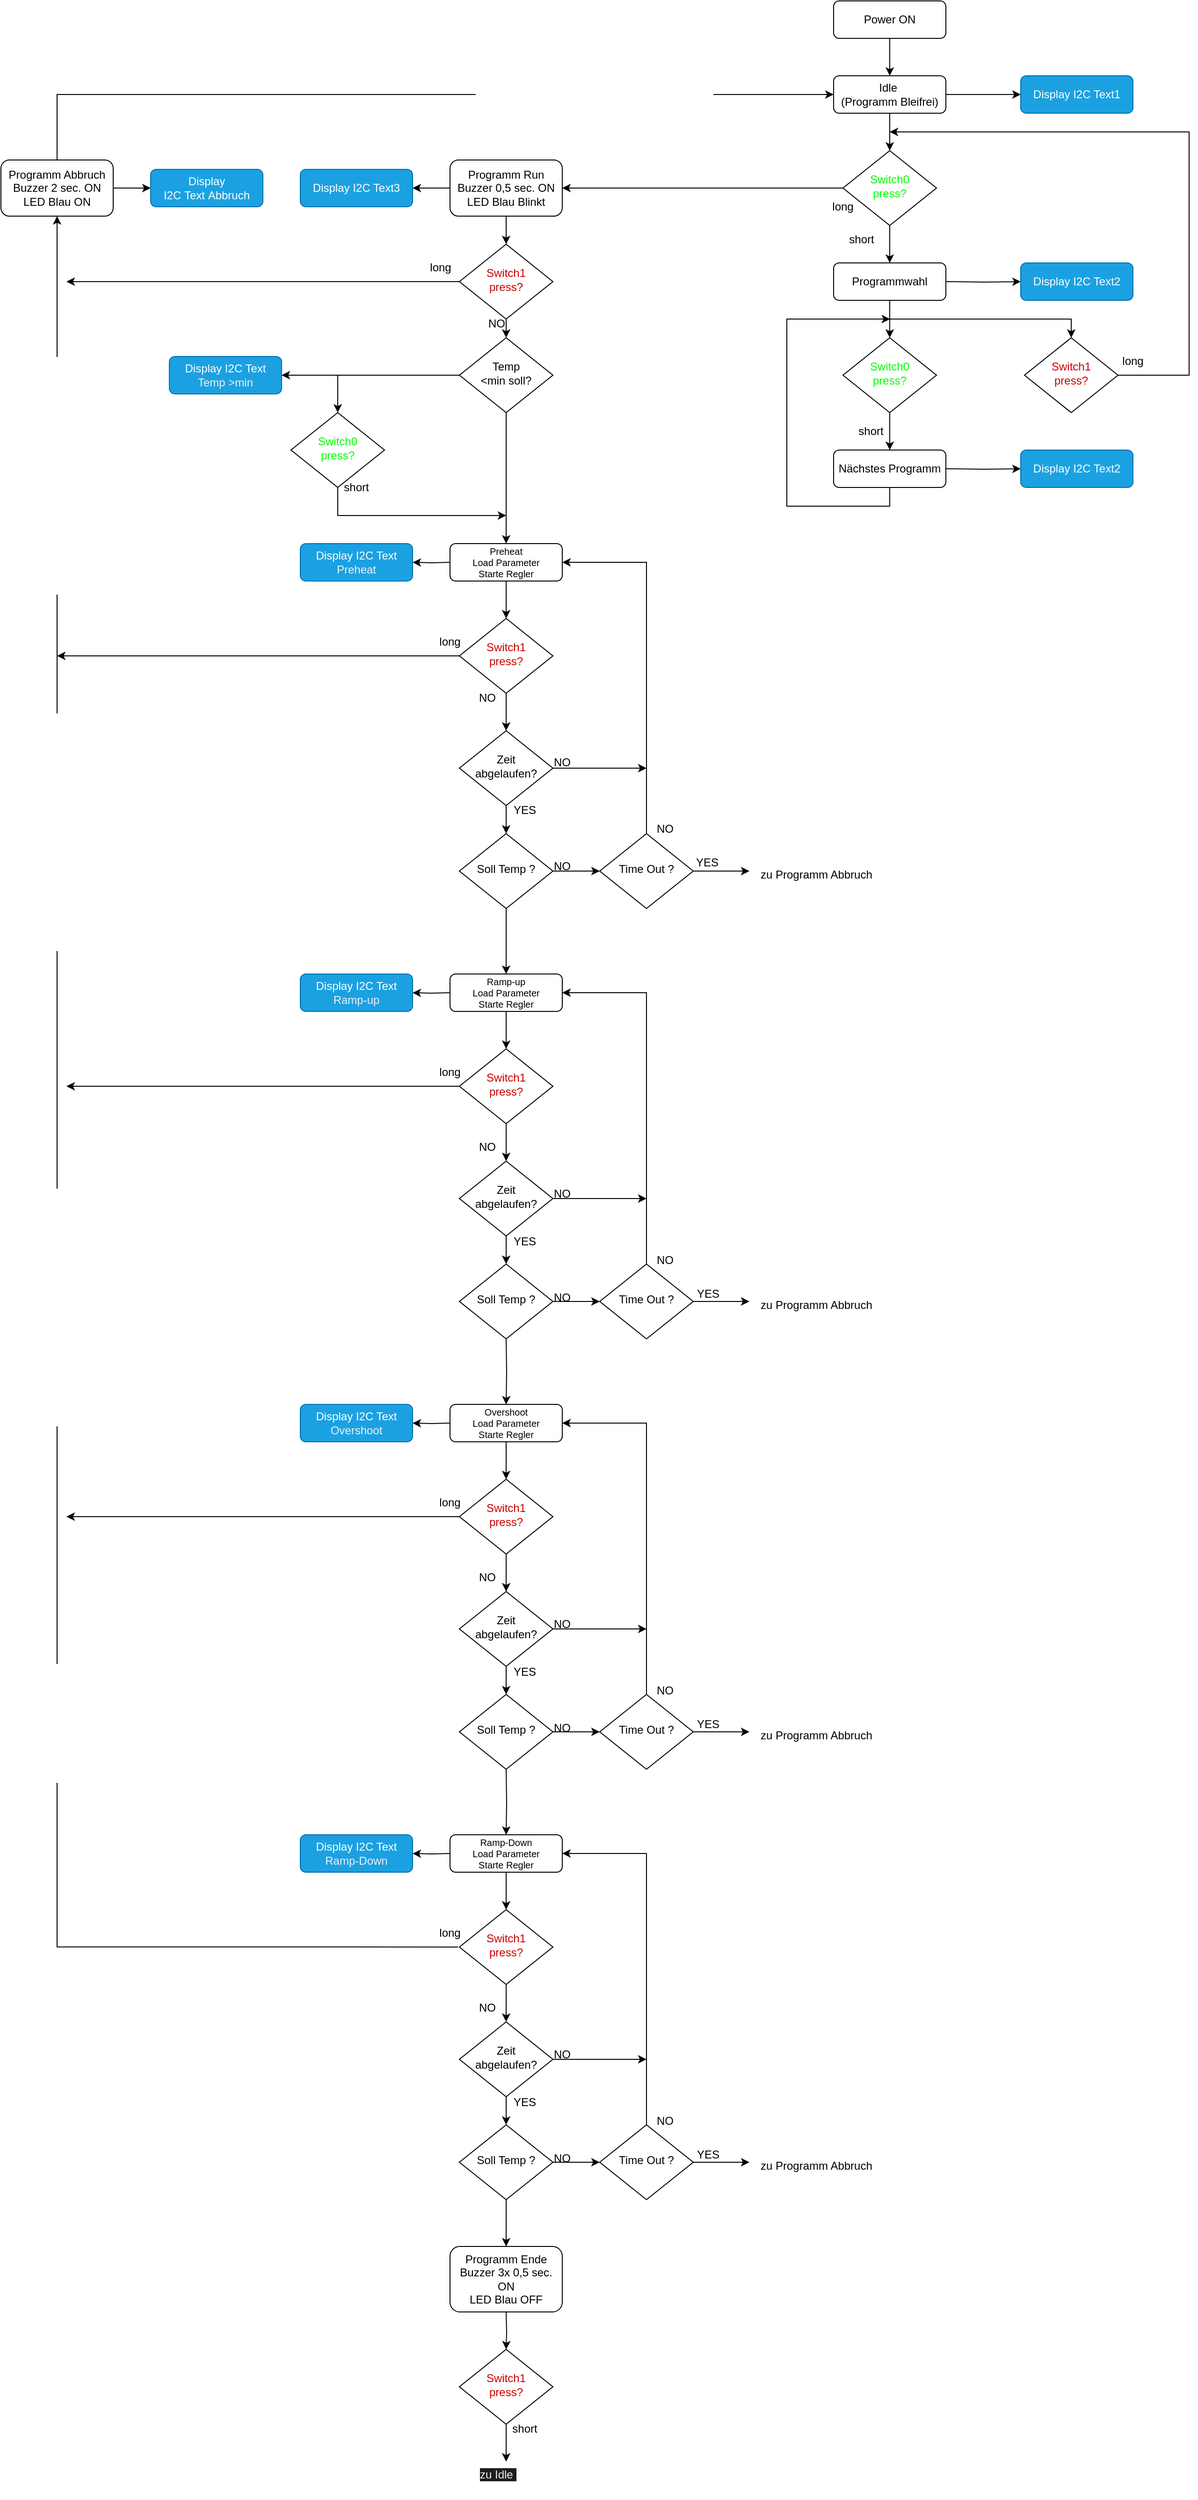 <mxfile pages="2">
    <diagram id="C5RBs43oDa-KdzZeNtuy" name="Page-1">
        <mxGraphModel dx="1921" dy="853" grid="1" gridSize="10" guides="1" tooltips="1" connect="1" arrows="1" fold="1" page="1" pageScale="1" pageWidth="827" pageHeight="1169" math="0" shadow="0">
            <root>
                <mxCell id="WIyWlLk6GJQsqaUBKTNV-0"/>
                <mxCell id="WIyWlLk6GJQsqaUBKTNV-1" parent="WIyWlLk6GJQsqaUBKTNV-0"/>
                <mxCell id="JSoSSnNQ4DZXxOABBoqS-1" style="edgeStyle=orthogonalEdgeStyle;rounded=0;orthogonalLoop=1;jettySize=auto;html=1;exitX=0.5;exitY=1;exitDx=0;exitDy=0;entryX=0.5;entryY=0;entryDx=0;entryDy=0;" parent="WIyWlLk6GJQsqaUBKTNV-1" source="WIyWlLk6GJQsqaUBKTNV-3" target="JSoSSnNQ4DZXxOABBoqS-0" edge="1">
                    <mxGeometry relative="1" as="geometry"/>
                </mxCell>
                <mxCell id="WIyWlLk6GJQsqaUBKTNV-3" value="Power ON" style="rounded=1;whiteSpace=wrap;html=1;fontSize=12;glass=0;strokeWidth=1;shadow=0;" parent="WIyWlLk6GJQsqaUBKTNV-1" vertex="1">
                    <mxGeometry x="330" y="80" width="120" height="40" as="geometry"/>
                </mxCell>
                <mxCell id="JSoSSnNQ4DZXxOABBoqS-5" style="edgeStyle=orthogonalEdgeStyle;rounded=0;orthogonalLoop=1;jettySize=auto;html=1;exitX=1;exitY=0.5;exitDx=0;exitDy=0;entryX=0;entryY=0.5;entryDx=0;entryDy=0;" parent="WIyWlLk6GJQsqaUBKTNV-1" source="JSoSSnNQ4DZXxOABBoqS-0" target="JSoSSnNQ4DZXxOABBoqS-4" edge="1">
                    <mxGeometry relative="1" as="geometry"/>
                </mxCell>
                <mxCell id="JSoSSnNQ4DZXxOABBoqS-14" style="edgeStyle=orthogonalEdgeStyle;rounded=0;orthogonalLoop=1;jettySize=auto;html=1;exitX=0.5;exitY=1;exitDx=0;exitDy=0;entryX=0.5;entryY=0;entryDx=0;entryDy=0;" parent="WIyWlLk6GJQsqaUBKTNV-1" source="JSoSSnNQ4DZXxOABBoqS-0" target="JSoSSnNQ4DZXxOABBoqS-9" edge="1">
                    <mxGeometry relative="1" as="geometry"/>
                </mxCell>
                <mxCell id="JSoSSnNQ4DZXxOABBoqS-0" value="Idle&amp;nbsp;&lt;br&gt;(Programm Bleifrei)" style="rounded=1;whiteSpace=wrap;html=1;fontSize=12;glass=0;strokeWidth=1;shadow=0;" parent="WIyWlLk6GJQsqaUBKTNV-1" vertex="1">
                    <mxGeometry x="330" y="160" width="120" height="40" as="geometry"/>
                </mxCell>
                <mxCell id="JSoSSnNQ4DZXxOABBoqS-4" value="Display I2C Text1" style="rounded=1;whiteSpace=wrap;html=1;fontSize=12;glass=0;strokeWidth=1;shadow=0;fillColor=#1ba1e2;fontColor=#ffffff;strokeColor=#006EAF;" parent="WIyWlLk6GJQsqaUBKTNV-1" vertex="1">
                    <mxGeometry x="530" y="160" width="120" height="40" as="geometry"/>
                </mxCell>
                <mxCell id="JSoSSnNQ4DZXxOABBoqS-13" style="edgeStyle=orthogonalEdgeStyle;rounded=0;orthogonalLoop=1;jettySize=auto;html=1;exitX=0.5;exitY=1;exitDx=0;exitDy=0;entryX=0.5;entryY=0;entryDx=0;entryDy=0;" parent="WIyWlLk6GJQsqaUBKTNV-1" source="JSoSSnNQ4DZXxOABBoqS-9" edge="1">
                    <mxGeometry relative="1" as="geometry">
                        <mxPoint x="390" y="360" as="targetPoint"/>
                    </mxGeometry>
                </mxCell>
                <mxCell id="JSoSSnNQ4DZXxOABBoqS-34" style="edgeStyle=orthogonalEdgeStyle;rounded=0;orthogonalLoop=1;jettySize=auto;html=1;exitX=0;exitY=0.5;exitDx=0;exitDy=0;" parent="WIyWlLk6GJQsqaUBKTNV-1" source="JSoSSnNQ4DZXxOABBoqS-9" target="JSoSSnNQ4DZXxOABBoqS-33" edge="1">
                    <mxGeometry relative="1" as="geometry"/>
                </mxCell>
                <mxCell id="JSoSSnNQ4DZXxOABBoqS-9" value="&lt;font color=&quot;#00ff00&quot;&gt;Switch0&lt;/font&gt;&lt;div&gt;&lt;font color=&quot;#00ff00&quot;&gt;press?&lt;/font&gt;&lt;/div&gt;" style="rhombus;whiteSpace=wrap;html=1;shadow=0;fontFamily=Helvetica;fontSize=12;align=center;strokeWidth=1;spacing=6;spacingTop=-4;" parent="WIyWlLk6GJQsqaUBKTNV-1" vertex="1">
                    <mxGeometry x="340" y="240" width="100" height="80" as="geometry"/>
                </mxCell>
                <mxCell id="JSoSSnNQ4DZXxOABBoqS-32" style="edgeStyle=orthogonalEdgeStyle;rounded=0;orthogonalLoop=1;jettySize=auto;html=1;exitX=1;exitY=0.5;exitDx=0;exitDy=0;" parent="WIyWlLk6GJQsqaUBKTNV-1" source="JSoSSnNQ4DZXxOABBoqS-10" edge="1">
                    <mxGeometry relative="1" as="geometry">
                        <mxPoint x="390" y="220" as="targetPoint"/>
                        <Array as="points">
                            <mxPoint x="710" y="480"/>
                            <mxPoint x="710" y="220"/>
                        </Array>
                    </mxGeometry>
                </mxCell>
                <mxCell id="JSoSSnNQ4DZXxOABBoqS-10" value="&lt;font color=&quot;#cc0000&quot;&gt;Switch1&lt;br&gt;&lt;/font&gt;&lt;div&gt;&lt;span style=&quot;color: rgb(204, 0, 0); background-color: initial;&quot;&gt;press&lt;/span&gt;&lt;font color=&quot;#cc0000&quot;&gt;?&lt;/font&gt;&lt;/div&gt;" style="rhombus;whiteSpace=wrap;html=1;shadow=0;fontFamily=Helvetica;fontSize=12;align=center;strokeWidth=1;spacing=6;spacingTop=-4;" parent="WIyWlLk6GJQsqaUBKTNV-1" vertex="1">
                    <mxGeometry x="534" y="440" width="100" height="80" as="geometry"/>
                </mxCell>
                <mxCell id="JSoSSnNQ4DZXxOABBoqS-11" value="short" style="text;html=1;align=center;verticalAlign=middle;whiteSpace=wrap;rounded=0;" parent="WIyWlLk6GJQsqaUBKTNV-1" vertex="1">
                    <mxGeometry x="330" y="320" width="60" height="30" as="geometry"/>
                </mxCell>
                <mxCell id="JSoSSnNQ4DZXxOABBoqS-12" value="long" style="text;html=1;align=center;verticalAlign=middle;whiteSpace=wrap;rounded=0;" parent="WIyWlLk6GJQsqaUBKTNV-1" vertex="1">
                    <mxGeometry x="310" y="285" width="60" height="30" as="geometry"/>
                </mxCell>
                <mxCell id="JSoSSnNQ4DZXxOABBoqS-20" style="edgeStyle=orthogonalEdgeStyle;rounded=0;orthogonalLoop=1;jettySize=auto;html=1;exitX=0.5;exitY=1;exitDx=0;exitDy=0;entryX=0.5;entryY=0;entryDx=0;entryDy=0;" parent="WIyWlLk6GJQsqaUBKTNV-1" source="JSoSSnNQ4DZXxOABBoqS-16" target="JSoSSnNQ4DZXxOABBoqS-18" edge="1">
                    <mxGeometry relative="1" as="geometry"/>
                </mxCell>
                <mxCell id="JSoSSnNQ4DZXxOABBoqS-27" style="edgeStyle=orthogonalEdgeStyle;rounded=0;orthogonalLoop=1;jettySize=auto;html=1;exitX=0.5;exitY=1;exitDx=0;exitDy=0;entryX=0.5;entryY=0;entryDx=0;entryDy=0;" parent="WIyWlLk6GJQsqaUBKTNV-1" source="JSoSSnNQ4DZXxOABBoqS-16" target="JSoSSnNQ4DZXxOABBoqS-10" edge="1">
                    <mxGeometry relative="1" as="geometry"/>
                </mxCell>
                <mxCell id="JSoSSnNQ4DZXxOABBoqS-16" value="Programmwahl" style="rounded=1;whiteSpace=wrap;html=1;fontSize=12;glass=0;strokeWidth=1;shadow=0;" parent="WIyWlLk6GJQsqaUBKTNV-1" vertex="1">
                    <mxGeometry x="330" y="360" width="120" height="40" as="geometry"/>
                </mxCell>
                <mxCell id="JSoSSnNQ4DZXxOABBoqS-25" style="edgeStyle=orthogonalEdgeStyle;rounded=0;orthogonalLoop=1;jettySize=auto;html=1;exitX=0.5;exitY=1;exitDx=0;exitDy=0;entryX=0.5;entryY=0;entryDx=0;entryDy=0;" parent="WIyWlLk6GJQsqaUBKTNV-1" source="JSoSSnNQ4DZXxOABBoqS-18" target="JSoSSnNQ4DZXxOABBoqS-23" edge="1">
                    <mxGeometry relative="1" as="geometry"/>
                </mxCell>
                <mxCell id="JSoSSnNQ4DZXxOABBoqS-18" value="&lt;font color=&quot;#00ff00&quot;&gt;Switch0&lt;/font&gt;&lt;div&gt;&lt;font color=&quot;#00ff00&quot;&gt;press?&lt;/font&gt;&lt;/div&gt;" style="rhombus;whiteSpace=wrap;html=1;shadow=0;fontFamily=Helvetica;fontSize=12;align=center;strokeWidth=1;spacing=6;spacingTop=-4;" parent="WIyWlLk6GJQsqaUBKTNV-1" vertex="1">
                    <mxGeometry x="340" y="440" width="100" height="80" as="geometry"/>
                </mxCell>
                <mxCell id="JSoSSnNQ4DZXxOABBoqS-19" value="short" style="text;html=1;align=center;verticalAlign=middle;whiteSpace=wrap;rounded=0;" parent="WIyWlLk6GJQsqaUBKTNV-1" vertex="1">
                    <mxGeometry x="340" y="525" width="60" height="30" as="geometry"/>
                </mxCell>
                <mxCell id="JSoSSnNQ4DZXxOABBoqS-21" style="edgeStyle=orthogonalEdgeStyle;rounded=0;orthogonalLoop=1;jettySize=auto;html=1;exitX=1;exitY=0.5;exitDx=0;exitDy=0;entryX=0;entryY=0.5;entryDx=0;entryDy=0;" parent="WIyWlLk6GJQsqaUBKTNV-1" target="JSoSSnNQ4DZXxOABBoqS-22" edge="1">
                    <mxGeometry relative="1" as="geometry">
                        <mxPoint x="450" y="380" as="sourcePoint"/>
                    </mxGeometry>
                </mxCell>
                <mxCell id="JSoSSnNQ4DZXxOABBoqS-22" value="Display I2C Text2" style="rounded=1;whiteSpace=wrap;html=1;fontSize=12;glass=0;strokeWidth=1;shadow=0;fillColor=#1ba1e2;fontColor=#ffffff;strokeColor=#006EAF;" parent="WIyWlLk6GJQsqaUBKTNV-1" vertex="1">
                    <mxGeometry x="530" y="360" width="120" height="40" as="geometry"/>
                </mxCell>
                <mxCell id="JSoSSnNQ4DZXxOABBoqS-29" style="edgeStyle=orthogonalEdgeStyle;rounded=0;orthogonalLoop=1;jettySize=auto;html=1;exitX=0.5;exitY=1;exitDx=0;exitDy=0;" parent="WIyWlLk6GJQsqaUBKTNV-1" source="JSoSSnNQ4DZXxOABBoqS-23" edge="1">
                    <mxGeometry relative="1" as="geometry">
                        <mxPoint x="390.333" y="420" as="targetPoint"/>
                        <Array as="points">
                            <mxPoint x="390" y="620"/>
                            <mxPoint x="280" y="620"/>
                            <mxPoint x="280" y="420"/>
                        </Array>
                    </mxGeometry>
                </mxCell>
                <mxCell id="JSoSSnNQ4DZXxOABBoqS-23" value="Nächstes Programm" style="rounded=1;whiteSpace=wrap;html=1;fontSize=12;glass=0;strokeWidth=1;shadow=0;" parent="WIyWlLk6GJQsqaUBKTNV-1" vertex="1">
                    <mxGeometry x="330" y="560" width="120" height="40" as="geometry"/>
                </mxCell>
                <mxCell id="JSoSSnNQ4DZXxOABBoqS-30" value="long" style="text;html=1;align=center;verticalAlign=middle;whiteSpace=wrap;rounded=0;" parent="WIyWlLk6GJQsqaUBKTNV-1" vertex="1">
                    <mxGeometry x="620" y="450" width="60" height="30" as="geometry"/>
                </mxCell>
                <mxCell id="JSoSSnNQ4DZXxOABBoqS-37" style="edgeStyle=orthogonalEdgeStyle;rounded=0;orthogonalLoop=1;jettySize=auto;html=1;exitX=0.5;exitY=1;exitDx=0;exitDy=0;entryX=0.5;entryY=0;entryDx=0;entryDy=0;" parent="WIyWlLk6GJQsqaUBKTNV-1" source="JSoSSnNQ4DZXxOABBoqS-33" target="JSoSSnNQ4DZXxOABBoqS-35" edge="1">
                    <mxGeometry relative="1" as="geometry"/>
                </mxCell>
                <mxCell id="JSoSSnNQ4DZXxOABBoqS-59" style="edgeStyle=orthogonalEdgeStyle;rounded=0;orthogonalLoop=1;jettySize=auto;html=1;exitX=0;exitY=0.5;exitDx=0;exitDy=0;" parent="WIyWlLk6GJQsqaUBKTNV-1" source="JSoSSnNQ4DZXxOABBoqS-33" target="JSoSSnNQ4DZXxOABBoqS-56" edge="1">
                    <mxGeometry relative="1" as="geometry"/>
                </mxCell>
                <mxCell id="JSoSSnNQ4DZXxOABBoqS-33" value="Programm Run&lt;br&gt;Buzzer 0,5 sec. ON&lt;br&gt;LED Blau Blinkt" style="rounded=1;whiteSpace=wrap;html=1;fontSize=12;glass=0;strokeWidth=1;shadow=0;" parent="WIyWlLk6GJQsqaUBKTNV-1" vertex="1">
                    <mxGeometry x="-80" y="250" width="120" height="60" as="geometry"/>
                </mxCell>
                <mxCell id="JSoSSnNQ4DZXxOABBoqS-45" style="edgeStyle=orthogonalEdgeStyle;rounded=0;orthogonalLoop=1;jettySize=auto;html=1;exitX=0;exitY=0.5;exitDx=0;exitDy=0;" parent="WIyWlLk6GJQsqaUBKTNV-1" source="JSoSSnNQ4DZXxOABBoqS-35" edge="1">
                    <mxGeometry relative="1" as="geometry">
                        <mxPoint x="-490" y="380" as="targetPoint"/>
                    </mxGeometry>
                </mxCell>
                <mxCell id="JSoSSnNQ4DZXxOABBoqS-61" style="edgeStyle=orthogonalEdgeStyle;rounded=0;orthogonalLoop=1;jettySize=auto;html=1;exitX=0.5;exitY=1;exitDx=0;exitDy=0;entryX=0.5;entryY=0;entryDx=0;entryDy=0;" parent="WIyWlLk6GJQsqaUBKTNV-1" source="JSoSSnNQ4DZXxOABBoqS-35" target="JSoSSnNQ4DZXxOABBoqS-54" edge="1">
                    <mxGeometry relative="1" as="geometry"/>
                </mxCell>
                <mxCell id="JSoSSnNQ4DZXxOABBoqS-35" value="&lt;font color=&quot;#cc0000&quot;&gt;Switch1&lt;/font&gt;&lt;div&gt;&lt;font color=&quot;#cc0000&quot;&gt;press?&lt;/font&gt;&lt;/div&gt;" style="rhombus;whiteSpace=wrap;html=1;shadow=0;fontFamily=Helvetica;fontSize=12;align=center;strokeWidth=1;spacing=6;spacingTop=-4;" parent="WIyWlLk6GJQsqaUBKTNV-1" vertex="1">
                    <mxGeometry x="-70" y="340" width="100" height="80" as="geometry"/>
                </mxCell>
                <mxCell id="JSoSSnNQ4DZXxOABBoqS-39" value="long" style="text;html=1;align=center;verticalAlign=middle;whiteSpace=wrap;rounded=0;" parent="WIyWlLk6GJQsqaUBKTNV-1" vertex="1">
                    <mxGeometry x="-120" y="350" width="60" height="30" as="geometry"/>
                </mxCell>
                <mxCell id="JSoSSnNQ4DZXxOABBoqS-40" value="NO" style="text;html=1;align=center;verticalAlign=middle;whiteSpace=wrap;rounded=0;" parent="WIyWlLk6GJQsqaUBKTNV-1" vertex="1">
                    <mxGeometry x="-60" y="410" width="60" height="30" as="geometry"/>
                </mxCell>
                <mxCell id="JSoSSnNQ4DZXxOABBoqS-43" style="edgeStyle=orthogonalEdgeStyle;rounded=0;orthogonalLoop=1;jettySize=auto;html=1;exitX=0.5;exitY=0;exitDx=0;exitDy=0;entryX=0;entryY=0.5;entryDx=0;entryDy=0;" parent="WIyWlLk6GJQsqaUBKTNV-1" source="JSoSSnNQ4DZXxOABBoqS-41" target="JSoSSnNQ4DZXxOABBoqS-0" edge="1">
                    <mxGeometry relative="1" as="geometry"/>
                </mxCell>
                <mxCell id="JSoSSnNQ4DZXxOABBoqS-58" style="edgeStyle=orthogonalEdgeStyle;rounded=0;orthogonalLoop=1;jettySize=auto;html=1;exitX=1;exitY=0.5;exitDx=0;exitDy=0;entryX=0;entryY=0.5;entryDx=0;entryDy=0;" parent="WIyWlLk6GJQsqaUBKTNV-1" source="JSoSSnNQ4DZXxOABBoqS-41" target="JSoSSnNQ4DZXxOABBoqS-57" edge="1">
                    <mxGeometry relative="1" as="geometry"/>
                </mxCell>
                <mxCell id="JSoSSnNQ4DZXxOABBoqS-41" value="Programm Abbruch&lt;br&gt;Buzzer 2 sec. ON&lt;br&gt;LED Blau ON" style="rounded=1;whiteSpace=wrap;html=1;fontSize=12;glass=0;strokeWidth=1;shadow=0;" parent="WIyWlLk6GJQsqaUBKTNV-1" vertex="1">
                    <mxGeometry x="-560" y="250" width="120" height="60" as="geometry"/>
                </mxCell>
                <mxCell id="JSoSSnNQ4DZXxOABBoqS-70" style="edgeStyle=orthogonalEdgeStyle;rounded=0;orthogonalLoop=1;jettySize=auto;html=1;exitX=0.5;exitY=1;exitDx=0;exitDy=0;" parent="WIyWlLk6GJQsqaUBKTNV-1" source="JSoSSnNQ4DZXxOABBoqS-46" target="JSoSSnNQ4DZXxOABBoqS-67" edge="1">
                    <mxGeometry relative="1" as="geometry"/>
                </mxCell>
                <mxCell id="JSoSSnNQ4DZXxOABBoqS-46" value="Preheat&lt;div style=&quot;font-size: 10px;&quot;&gt;Load Parameter&lt;/div&gt;&lt;div style=&quot;font-size: 10px;&quot;&gt;Starte Regler&lt;/div&gt;" style="rounded=1;whiteSpace=wrap;html=1;fontSize=10;glass=0;strokeWidth=1;shadow=0;" parent="WIyWlLk6GJQsqaUBKTNV-1" vertex="1">
                    <mxGeometry x="-80" y="660" width="120" height="40" as="geometry"/>
                </mxCell>
                <mxCell id="JSoSSnNQ4DZXxOABBoqS-63" style="edgeStyle=orthogonalEdgeStyle;rounded=0;orthogonalLoop=1;jettySize=auto;html=1;exitX=0;exitY=0.5;exitDx=0;exitDy=0;entryX=0.5;entryY=0;entryDx=0;entryDy=0;" parent="WIyWlLk6GJQsqaUBKTNV-1" source="JSoSSnNQ4DZXxOABBoqS-54" target="JSoSSnNQ4DZXxOABBoqS-62" edge="1">
                    <mxGeometry relative="1" as="geometry"/>
                </mxCell>
                <mxCell id="JSoSSnNQ4DZXxOABBoqS-66" style="edgeStyle=orthogonalEdgeStyle;rounded=0;orthogonalLoop=1;jettySize=auto;html=1;exitX=0.5;exitY=1;exitDx=0;exitDy=0;" parent="WIyWlLk6GJQsqaUBKTNV-1" source="JSoSSnNQ4DZXxOABBoqS-54" edge="1">
                    <mxGeometry relative="1" as="geometry">
                        <mxPoint x="-20" y="660" as="targetPoint"/>
                    </mxGeometry>
                </mxCell>
                <mxCell id="gcjp2HqtdrQZVTCqdZV6-1" style="edgeStyle=orthogonalEdgeStyle;rounded=0;orthogonalLoop=1;jettySize=auto;html=1;exitX=0;exitY=0.5;exitDx=0;exitDy=0;entryX=1;entryY=0.5;entryDx=0;entryDy=0;" parent="WIyWlLk6GJQsqaUBKTNV-1" source="JSoSSnNQ4DZXxOABBoqS-54" target="gcjp2HqtdrQZVTCqdZV6-0" edge="1">
                    <mxGeometry relative="1" as="geometry"/>
                </mxCell>
                <mxCell id="JSoSSnNQ4DZXxOABBoqS-54" value="Temp &lt;br&gt;&amp;lt;min soll?" style="rhombus;whiteSpace=wrap;html=1;shadow=0;fontFamily=Helvetica;fontSize=12;align=center;strokeWidth=1;spacing=6;spacingTop=-4;" parent="WIyWlLk6GJQsqaUBKTNV-1" vertex="1">
                    <mxGeometry x="-70" y="440" width="100" height="80" as="geometry"/>
                </mxCell>
                <mxCell id="JSoSSnNQ4DZXxOABBoqS-56" value="Display I2C Text3" style="rounded=1;whiteSpace=wrap;html=1;fontSize=12;glass=0;strokeWidth=1;shadow=0;fillColor=#1ba1e2;fontColor=#ffffff;strokeColor=#006EAF;" parent="WIyWlLk6GJQsqaUBKTNV-1" vertex="1">
                    <mxGeometry x="-240" y="260" width="120" height="40" as="geometry"/>
                </mxCell>
                <mxCell id="JSoSSnNQ4DZXxOABBoqS-57" value="Display I2C&amp;nbsp;Text&amp;nbsp;Abbruch" style="rounded=1;whiteSpace=wrap;html=1;fontSize=12;glass=0;strokeWidth=1;shadow=0;fillColor=#1ba1e2;fontColor=#ffffff;strokeColor=#006EAF;" parent="WIyWlLk6GJQsqaUBKTNV-1" vertex="1">
                    <mxGeometry x="-400" y="260" width="120" height="40" as="geometry"/>
                </mxCell>
                <mxCell id="JSoSSnNQ4DZXxOABBoqS-65" style="edgeStyle=orthogonalEdgeStyle;rounded=0;orthogonalLoop=1;jettySize=auto;html=1;exitX=0.5;exitY=1;exitDx=0;exitDy=0;" parent="WIyWlLk6GJQsqaUBKTNV-1" source="JSoSSnNQ4DZXxOABBoqS-62" edge="1">
                    <mxGeometry relative="1" as="geometry">
                        <mxPoint x="-20" y="630" as="targetPoint"/>
                        <Array as="points">
                            <mxPoint x="-200" y="630"/>
                        </Array>
                    </mxGeometry>
                </mxCell>
                <mxCell id="JSoSSnNQ4DZXxOABBoqS-62" value="&lt;font color=&quot;#00ff00&quot;&gt;Switch0&lt;/font&gt;&lt;div&gt;&lt;font color=&quot;#00ff00&quot;&gt;press?&lt;/font&gt;&lt;/div&gt;" style="rhombus;whiteSpace=wrap;html=1;shadow=0;fontFamily=Helvetica;fontSize=12;align=center;strokeWidth=1;spacing=6;spacingTop=-4;" parent="WIyWlLk6GJQsqaUBKTNV-1" vertex="1">
                    <mxGeometry x="-250" y="520" width="100" height="80" as="geometry"/>
                </mxCell>
                <mxCell id="JSoSSnNQ4DZXxOABBoqS-64" value="short" style="text;html=1;align=center;verticalAlign=middle;whiteSpace=wrap;rounded=0;" parent="WIyWlLk6GJQsqaUBKTNV-1" vertex="1">
                    <mxGeometry x="-210" y="585" width="60" height="30" as="geometry"/>
                </mxCell>
                <mxCell id="JSoSSnNQ4DZXxOABBoqS-76" style="edgeStyle=orthogonalEdgeStyle;rounded=0;orthogonalLoop=1;jettySize=auto;html=1;exitX=0;exitY=0.5;exitDx=0;exitDy=0;" parent="WIyWlLk6GJQsqaUBKTNV-1" source="JSoSSnNQ4DZXxOABBoqS-67" edge="1">
                    <mxGeometry relative="1" as="geometry">
                        <mxPoint x="-500" y="780" as="targetPoint"/>
                    </mxGeometry>
                </mxCell>
                <mxCell id="JSoSSnNQ4DZXxOABBoqS-67" value="&lt;font color=&quot;#cc0000&quot;&gt;Switch1&lt;/font&gt;&lt;div&gt;&lt;font color=&quot;#cc0000&quot;&gt;press?&lt;/font&gt;&lt;/div&gt;" style="rhombus;whiteSpace=wrap;html=1;shadow=0;fontFamily=Helvetica;fontSize=12;align=center;strokeWidth=1;spacing=6;spacingTop=-4;" parent="WIyWlLk6GJQsqaUBKTNV-1" vertex="1">
                    <mxGeometry x="-70" y="740" width="100" height="80" as="geometry"/>
                </mxCell>
                <mxCell id="JSoSSnNQ4DZXxOABBoqS-68" value="long" style="text;html=1;align=center;verticalAlign=middle;whiteSpace=wrap;rounded=0;" parent="WIyWlLk6GJQsqaUBKTNV-1" vertex="1">
                    <mxGeometry x="-110" y="750" width="60" height="30" as="geometry"/>
                </mxCell>
                <mxCell id="JSoSSnNQ4DZXxOABBoqS-69" value="NO" style="text;html=1;align=center;verticalAlign=middle;whiteSpace=wrap;rounded=0;" parent="WIyWlLk6GJQsqaUBKTNV-1" vertex="1">
                    <mxGeometry x="-70" y="810" width="60" height="30" as="geometry"/>
                </mxCell>
                <mxCell id="JSoSSnNQ4DZXxOABBoqS-92" style="edgeStyle=orthogonalEdgeStyle;rounded=0;orthogonalLoop=1;jettySize=auto;html=1;exitX=0.5;exitY=1;exitDx=0;exitDy=0;entryX=0.5;entryY=0;entryDx=0;entryDy=0;" parent="WIyWlLk6GJQsqaUBKTNV-1" source="JSoSSnNQ4DZXxOABBoqS-71" target="JSoSSnNQ4DZXxOABBoqS-90" edge="1">
                    <mxGeometry relative="1" as="geometry"/>
                </mxCell>
                <mxCell id="JSoSSnNQ4DZXxOABBoqS-93" style="edgeStyle=orthogonalEdgeStyle;rounded=0;orthogonalLoop=1;jettySize=auto;html=1;exitX=1;exitY=0.5;exitDx=0;exitDy=0;" parent="WIyWlLk6GJQsqaUBKTNV-1" source="JSoSSnNQ4DZXxOABBoqS-71" edge="1">
                    <mxGeometry relative="1" as="geometry">
                        <mxPoint x="130" y="900" as="targetPoint"/>
                    </mxGeometry>
                </mxCell>
                <mxCell id="JSoSSnNQ4DZXxOABBoqS-71" value="Zeit &lt;br&gt;abgelaufen?" style="rhombus;whiteSpace=wrap;html=1;shadow=0;fontFamily=Helvetica;fontSize=12;align=center;strokeWidth=1;spacing=6;spacingTop=-4;" parent="WIyWlLk6GJQsqaUBKTNV-1" vertex="1">
                    <mxGeometry x="-70" y="860" width="100" height="80" as="geometry"/>
                </mxCell>
                <mxCell id="JSoSSnNQ4DZXxOABBoqS-72" style="edgeStyle=orthogonalEdgeStyle;rounded=0;orthogonalLoop=1;jettySize=auto;html=1;exitX=0.5;exitY=1;exitDx=0;exitDy=0;entryX=0.5;entryY=0;entryDx=0;entryDy=0;" parent="WIyWlLk6GJQsqaUBKTNV-1" source="JSoSSnNQ4DZXxOABBoqS-67" target="JSoSSnNQ4DZXxOABBoqS-71" edge="1">
                    <mxGeometry relative="1" as="geometry"/>
                </mxCell>
                <mxCell id="JSoSSnNQ4DZXxOABBoqS-77" style="edgeStyle=orthogonalEdgeStyle;rounded=0;orthogonalLoop=1;jettySize=auto;html=1;exitX=0;exitY=0.5;exitDx=0;exitDy=0;" parent="WIyWlLk6GJQsqaUBKTNV-1" target="JSoSSnNQ4DZXxOABBoqS-78" edge="1">
                    <mxGeometry relative="1" as="geometry">
                        <mxPoint x="-80" y="680" as="sourcePoint"/>
                    </mxGeometry>
                </mxCell>
                <mxCell id="JSoSSnNQ4DZXxOABBoqS-78" value="Display I2C Text&lt;br&gt;&lt;span style=&quot;color: rgb(240, 240, 240);&quot;&gt;Preheat&lt;/span&gt;" style="rounded=1;whiteSpace=wrap;html=1;fontSize=12;glass=0;strokeWidth=1;shadow=0;fillColor=#1ba1e2;fontColor=#ffffff;strokeColor=#006EAF;" parent="WIyWlLk6GJQsqaUBKTNV-1" vertex="1">
                    <mxGeometry x="-240" y="660" width="120" height="40" as="geometry"/>
                </mxCell>
                <mxCell id="JSoSSnNQ4DZXxOABBoqS-97" style="edgeStyle=orthogonalEdgeStyle;rounded=0;orthogonalLoop=1;jettySize=auto;html=1;exitX=1;exitY=0.5;exitDx=0;exitDy=0;entryX=0;entryY=0.5;entryDx=0;entryDy=0;" parent="WIyWlLk6GJQsqaUBKTNV-1" source="JSoSSnNQ4DZXxOABBoqS-90" target="JSoSSnNQ4DZXxOABBoqS-96" edge="1">
                    <mxGeometry relative="1" as="geometry"/>
                </mxCell>
                <mxCell id="JSoSSnNQ4DZXxOABBoqS-115" style="edgeStyle=orthogonalEdgeStyle;rounded=0;orthogonalLoop=1;jettySize=auto;html=1;exitX=0.5;exitY=1;exitDx=0;exitDy=0;entryX=0.5;entryY=0;entryDx=0;entryDy=0;" parent="WIyWlLk6GJQsqaUBKTNV-1" source="JSoSSnNQ4DZXxOABBoqS-90" target="JSoSSnNQ4DZXxOABBoqS-100" edge="1">
                    <mxGeometry relative="1" as="geometry"/>
                </mxCell>
                <mxCell id="JSoSSnNQ4DZXxOABBoqS-90" value="Soll Temp ?" style="rhombus;whiteSpace=wrap;html=1;shadow=0;fontFamily=Helvetica;fontSize=12;align=center;strokeWidth=1;spacing=6;spacingTop=-4;" parent="WIyWlLk6GJQsqaUBKTNV-1" vertex="1">
                    <mxGeometry x="-70" y="970" width="100" height="80" as="geometry"/>
                </mxCell>
                <mxCell id="JSoSSnNQ4DZXxOABBoqS-98" style="edgeStyle=orthogonalEdgeStyle;rounded=0;orthogonalLoop=1;jettySize=auto;html=1;exitX=0.5;exitY=0;exitDx=0;exitDy=0;entryX=1;entryY=0.5;entryDx=0;entryDy=0;" parent="WIyWlLk6GJQsqaUBKTNV-1" source="JSoSSnNQ4DZXxOABBoqS-96" target="JSoSSnNQ4DZXxOABBoqS-46" edge="1">
                    <mxGeometry relative="1" as="geometry"/>
                </mxCell>
                <mxCell id="JSoSSnNQ4DZXxOABBoqS-118" style="edgeStyle=orthogonalEdgeStyle;rounded=0;orthogonalLoop=1;jettySize=auto;html=1;exitX=1;exitY=0.5;exitDx=0;exitDy=0;entryX=0;entryY=0.5;entryDx=0;entryDy=0;" parent="WIyWlLk6GJQsqaUBKTNV-1" source="JSoSSnNQ4DZXxOABBoqS-96" edge="1">
                    <mxGeometry relative="1" as="geometry">
                        <mxPoint x="240" y="1010.0" as="targetPoint"/>
                    </mxGeometry>
                </mxCell>
                <mxCell id="JSoSSnNQ4DZXxOABBoqS-96" value="Time Out ?" style="rhombus;whiteSpace=wrap;html=1;shadow=0;fontFamily=Helvetica;fontSize=12;align=center;strokeWidth=1;spacing=6;spacingTop=-4;" parent="WIyWlLk6GJQsqaUBKTNV-1" vertex="1">
                    <mxGeometry x="80" y="970" width="100" height="80" as="geometry"/>
                </mxCell>
                <mxCell id="JSoSSnNQ4DZXxOABBoqS-99" style="edgeStyle=orthogonalEdgeStyle;rounded=0;orthogonalLoop=1;jettySize=auto;html=1;exitX=0.5;exitY=1;exitDx=0;exitDy=0;" parent="WIyWlLk6GJQsqaUBKTNV-1" source="JSoSSnNQ4DZXxOABBoqS-100" target="JSoSSnNQ4DZXxOABBoqS-102" edge="1">
                    <mxGeometry relative="1" as="geometry"/>
                </mxCell>
                <mxCell id="JSoSSnNQ4DZXxOABBoqS-100" value="Ramp-up&lt;div style=&quot;font-size: 10px;&quot;&gt;&lt;span style=&quot;background-color: initial; font-size: 10px;&quot;&gt;Load Parameter&lt;/span&gt;&lt;div style=&quot;font-size: 10px;&quot;&gt;Starte Regler&lt;/div&gt;&lt;/div&gt;" style="rounded=1;whiteSpace=wrap;html=1;fontSize=10;glass=0;strokeWidth=1;shadow=0;" parent="WIyWlLk6GJQsqaUBKTNV-1" vertex="1">
                    <mxGeometry x="-80" y="1120" width="120" height="40" as="geometry"/>
                </mxCell>
                <mxCell id="JSoSSnNQ4DZXxOABBoqS-101" style="edgeStyle=orthogonalEdgeStyle;rounded=0;orthogonalLoop=1;jettySize=auto;html=1;exitX=0;exitY=0.5;exitDx=0;exitDy=0;" parent="WIyWlLk6GJQsqaUBKTNV-1" source="JSoSSnNQ4DZXxOABBoqS-102" edge="1">
                    <mxGeometry relative="1" as="geometry">
                        <mxPoint x="-490" y="1240" as="targetPoint"/>
                    </mxGeometry>
                </mxCell>
                <mxCell id="JSoSSnNQ4DZXxOABBoqS-102" value="&lt;font color=&quot;#cc0000&quot;&gt;Switch1&lt;/font&gt;&lt;div&gt;&lt;font color=&quot;#cc0000&quot;&gt;press?&lt;/font&gt;&lt;/div&gt;" style="rhombus;whiteSpace=wrap;html=1;shadow=0;fontFamily=Helvetica;fontSize=12;align=center;strokeWidth=1;spacing=6;spacingTop=-4;" parent="WIyWlLk6GJQsqaUBKTNV-1" vertex="1">
                    <mxGeometry x="-70" y="1200" width="100" height="80" as="geometry"/>
                </mxCell>
                <mxCell id="JSoSSnNQ4DZXxOABBoqS-103" value="long" style="text;html=1;align=center;verticalAlign=middle;whiteSpace=wrap;rounded=0;" parent="WIyWlLk6GJQsqaUBKTNV-1" vertex="1">
                    <mxGeometry x="-110" y="1210" width="60" height="30" as="geometry"/>
                </mxCell>
                <mxCell id="JSoSSnNQ4DZXxOABBoqS-104" value="NO" style="text;html=1;align=center;verticalAlign=middle;whiteSpace=wrap;rounded=0;" parent="WIyWlLk6GJQsqaUBKTNV-1" vertex="1">
                    <mxGeometry x="-70" y="1290" width="60" height="30" as="geometry"/>
                </mxCell>
                <mxCell id="JSoSSnNQ4DZXxOABBoqS-105" style="edgeStyle=orthogonalEdgeStyle;rounded=0;orthogonalLoop=1;jettySize=auto;html=1;exitX=0.5;exitY=1;exitDx=0;exitDy=0;entryX=0.5;entryY=0;entryDx=0;entryDy=0;" parent="WIyWlLk6GJQsqaUBKTNV-1" source="JSoSSnNQ4DZXxOABBoqS-107" target="JSoSSnNQ4DZXxOABBoqS-112" edge="1">
                    <mxGeometry relative="1" as="geometry"/>
                </mxCell>
                <mxCell id="JSoSSnNQ4DZXxOABBoqS-106" style="edgeStyle=orthogonalEdgeStyle;rounded=0;orthogonalLoop=1;jettySize=auto;html=1;exitX=1;exitY=0.5;exitDx=0;exitDy=0;" parent="WIyWlLk6GJQsqaUBKTNV-1" source="JSoSSnNQ4DZXxOABBoqS-107" edge="1">
                    <mxGeometry relative="1" as="geometry">
                        <mxPoint x="130" y="1360" as="targetPoint"/>
                    </mxGeometry>
                </mxCell>
                <mxCell id="JSoSSnNQ4DZXxOABBoqS-107" value="Zeit &lt;br&gt;abgelaufen?" style="rhombus;whiteSpace=wrap;html=1;shadow=0;fontFamily=Helvetica;fontSize=12;align=center;strokeWidth=1;spacing=6;spacingTop=-4;" parent="WIyWlLk6GJQsqaUBKTNV-1" vertex="1">
                    <mxGeometry x="-70" y="1320" width="100" height="80" as="geometry"/>
                </mxCell>
                <mxCell id="JSoSSnNQ4DZXxOABBoqS-108" style="edgeStyle=orthogonalEdgeStyle;rounded=0;orthogonalLoop=1;jettySize=auto;html=1;exitX=0.5;exitY=1;exitDx=0;exitDy=0;entryX=0.5;entryY=0;entryDx=0;entryDy=0;" parent="WIyWlLk6GJQsqaUBKTNV-1" source="JSoSSnNQ4DZXxOABBoqS-102" target="JSoSSnNQ4DZXxOABBoqS-107" edge="1">
                    <mxGeometry relative="1" as="geometry"/>
                </mxCell>
                <mxCell id="JSoSSnNQ4DZXxOABBoqS-109" style="edgeStyle=orthogonalEdgeStyle;rounded=0;orthogonalLoop=1;jettySize=auto;html=1;exitX=0;exitY=0.5;exitDx=0;exitDy=0;" parent="WIyWlLk6GJQsqaUBKTNV-1" target="JSoSSnNQ4DZXxOABBoqS-110" edge="1">
                    <mxGeometry relative="1" as="geometry">
                        <mxPoint x="-80" y="1140" as="sourcePoint"/>
                    </mxGeometry>
                </mxCell>
                <mxCell id="JSoSSnNQ4DZXxOABBoqS-110" value="Display I2C Text&lt;div&gt;&lt;span style=&quot;color: rgb(240, 240, 240);&quot;&gt;Ramp-up&lt;/span&gt;&lt;br&gt;&lt;/div&gt;" style="rounded=1;whiteSpace=wrap;html=1;fontSize=12;glass=0;strokeWidth=1;shadow=0;fillColor=#1ba1e2;fontColor=#ffffff;strokeColor=#006EAF;" parent="WIyWlLk6GJQsqaUBKTNV-1" vertex="1">
                    <mxGeometry x="-240" y="1120" width="120" height="40" as="geometry"/>
                </mxCell>
                <mxCell id="JSoSSnNQ4DZXxOABBoqS-111" style="edgeStyle=orthogonalEdgeStyle;rounded=0;orthogonalLoop=1;jettySize=auto;html=1;exitX=1;exitY=0.5;exitDx=0;exitDy=0;entryX=0;entryY=0.5;entryDx=0;entryDy=0;" parent="WIyWlLk6GJQsqaUBKTNV-1" source="JSoSSnNQ4DZXxOABBoqS-112" target="JSoSSnNQ4DZXxOABBoqS-114" edge="1">
                    <mxGeometry relative="1" as="geometry"/>
                </mxCell>
                <mxCell id="JSoSSnNQ4DZXxOABBoqS-112" value="Soll Temp ?" style="rhombus;whiteSpace=wrap;html=1;shadow=0;fontFamily=Helvetica;fontSize=12;align=center;strokeWidth=1;spacing=6;spacingTop=-4;" parent="WIyWlLk6GJQsqaUBKTNV-1" vertex="1">
                    <mxGeometry x="-70" y="1430" width="100" height="80" as="geometry"/>
                </mxCell>
                <mxCell id="JSoSSnNQ4DZXxOABBoqS-113" style="edgeStyle=orthogonalEdgeStyle;rounded=0;orthogonalLoop=1;jettySize=auto;html=1;exitX=0.5;exitY=0;exitDx=0;exitDy=0;entryX=1;entryY=0.5;entryDx=0;entryDy=0;" parent="WIyWlLk6GJQsqaUBKTNV-1" source="JSoSSnNQ4DZXxOABBoqS-114" target="JSoSSnNQ4DZXxOABBoqS-100" edge="1">
                    <mxGeometry relative="1" as="geometry"/>
                </mxCell>
                <mxCell id="JSoSSnNQ4DZXxOABBoqS-114" value="Time Out ?" style="rhombus;whiteSpace=wrap;html=1;shadow=0;fontFamily=Helvetica;fontSize=12;align=center;strokeWidth=1;spacing=6;spacingTop=-4;" parent="WIyWlLk6GJQsqaUBKTNV-1" vertex="1">
                    <mxGeometry x="80" y="1430" width="100" height="80" as="geometry"/>
                </mxCell>
                <mxCell id="JSoSSnNQ4DZXxOABBoqS-119" style="edgeStyle=orthogonalEdgeStyle;rounded=0;orthogonalLoop=1;jettySize=auto;html=1;exitX=1;exitY=0.5;exitDx=0;exitDy=0;entryX=0;entryY=0.5;entryDx=0;entryDy=0;" parent="WIyWlLk6GJQsqaUBKTNV-1" edge="1">
                    <mxGeometry relative="1" as="geometry">
                        <mxPoint x="180" y="1470" as="sourcePoint"/>
                        <mxPoint x="240" y="1470" as="targetPoint"/>
                    </mxGeometry>
                </mxCell>
                <mxCell id="JSoSSnNQ4DZXxOABBoqS-121" value="NO" style="text;html=1;align=center;verticalAlign=middle;whiteSpace=wrap;rounded=0;" parent="WIyWlLk6GJQsqaUBKTNV-1" vertex="1">
                    <mxGeometry x="10" y="879" width="60" height="30" as="geometry"/>
                </mxCell>
                <mxCell id="JSoSSnNQ4DZXxOABBoqS-122" value="YES" style="text;html=1;align=center;verticalAlign=middle;whiteSpace=wrap;rounded=0;" parent="WIyWlLk6GJQsqaUBKTNV-1" vertex="1">
                    <mxGeometry x="-30" y="930" width="60" height="30" as="geometry"/>
                </mxCell>
                <mxCell id="JSoSSnNQ4DZXxOABBoqS-123" value="NO" style="text;html=1;align=center;verticalAlign=middle;whiteSpace=wrap;rounded=0;" parent="WIyWlLk6GJQsqaUBKTNV-1" vertex="1">
                    <mxGeometry x="10" y="990" width="60" height="30" as="geometry"/>
                </mxCell>
                <mxCell id="JSoSSnNQ4DZXxOABBoqS-124" value="NO" style="text;html=1;align=center;verticalAlign=middle;whiteSpace=wrap;rounded=0;" parent="WIyWlLk6GJQsqaUBKTNV-1" vertex="1">
                    <mxGeometry x="120" y="950" width="60" height="30" as="geometry"/>
                </mxCell>
                <mxCell id="JSoSSnNQ4DZXxOABBoqS-125" value="YES" style="text;html=1;align=center;verticalAlign=middle;whiteSpace=wrap;rounded=0;" parent="WIyWlLk6GJQsqaUBKTNV-1" vertex="1">
                    <mxGeometry x="165" y="986" width="60" height="30" as="geometry"/>
                </mxCell>
                <mxCell id="JSoSSnNQ4DZXxOABBoqS-126" value="NO" style="text;html=1;align=center;verticalAlign=middle;whiteSpace=wrap;rounded=0;" parent="WIyWlLk6GJQsqaUBKTNV-1" vertex="1">
                    <mxGeometry x="10" y="1340" width="60" height="30" as="geometry"/>
                </mxCell>
                <mxCell id="JSoSSnNQ4DZXxOABBoqS-127" value="YES" style="text;html=1;align=center;verticalAlign=middle;whiteSpace=wrap;rounded=0;" parent="WIyWlLk6GJQsqaUBKTNV-1" vertex="1">
                    <mxGeometry x="-30" y="1391" width="60" height="30" as="geometry"/>
                </mxCell>
                <mxCell id="JSoSSnNQ4DZXxOABBoqS-128" value="NO" style="text;html=1;align=center;verticalAlign=middle;whiteSpace=wrap;rounded=0;" parent="WIyWlLk6GJQsqaUBKTNV-1" vertex="1">
                    <mxGeometry x="10" y="1451" width="60" height="30" as="geometry"/>
                </mxCell>
                <mxCell id="JSoSSnNQ4DZXxOABBoqS-129" value="NO" style="text;html=1;align=center;verticalAlign=middle;whiteSpace=wrap;rounded=0;" parent="WIyWlLk6GJQsqaUBKTNV-1" vertex="1">
                    <mxGeometry x="120" y="1411" width="60" height="30" as="geometry"/>
                </mxCell>
                <mxCell id="JSoSSnNQ4DZXxOABBoqS-130" value="YES" style="text;html=1;align=center;verticalAlign=middle;whiteSpace=wrap;rounded=0;" parent="WIyWlLk6GJQsqaUBKTNV-1" vertex="1">
                    <mxGeometry x="166" y="1447" width="60" height="30" as="geometry"/>
                </mxCell>
                <mxCell id="JSoSSnNQ4DZXxOABBoqS-131" style="edgeStyle=orthogonalEdgeStyle;rounded=0;orthogonalLoop=1;jettySize=auto;html=1;exitX=0.5;exitY=1;exitDx=0;exitDy=0;entryX=0.5;entryY=0;entryDx=0;entryDy=0;" parent="WIyWlLk6GJQsqaUBKTNV-1" target="JSoSSnNQ4DZXxOABBoqS-133" edge="1">
                    <mxGeometry relative="1" as="geometry">
                        <mxPoint x="-20" y="1510" as="sourcePoint"/>
                    </mxGeometry>
                </mxCell>
                <mxCell id="JSoSSnNQ4DZXxOABBoqS-132" style="edgeStyle=orthogonalEdgeStyle;rounded=0;orthogonalLoop=1;jettySize=auto;html=1;exitX=0.5;exitY=1;exitDx=0;exitDy=0;" parent="WIyWlLk6GJQsqaUBKTNV-1" source="JSoSSnNQ4DZXxOABBoqS-133" target="JSoSSnNQ4DZXxOABBoqS-135" edge="1">
                    <mxGeometry relative="1" as="geometry"/>
                </mxCell>
                <mxCell id="JSoSSnNQ4DZXxOABBoqS-133" value="Overshoot&lt;br style=&quot;font-size: 10px;&quot;&gt;&lt;span style=&quot;background-color: initial; font-size: 10px;&quot;&gt;Load Parameter&lt;/span&gt;&lt;div style=&quot;font-size: 10px;&quot;&gt;Starte Regler&lt;/div&gt;" style="rounded=1;whiteSpace=wrap;html=1;fontSize=10;glass=0;strokeWidth=1;shadow=0;" parent="WIyWlLk6GJQsqaUBKTNV-1" vertex="1">
                    <mxGeometry x="-80" y="1580" width="120" height="40" as="geometry"/>
                </mxCell>
                <mxCell id="JSoSSnNQ4DZXxOABBoqS-134" style="edgeStyle=orthogonalEdgeStyle;rounded=0;orthogonalLoop=1;jettySize=auto;html=1;exitX=0;exitY=0.5;exitDx=0;exitDy=0;" parent="WIyWlLk6GJQsqaUBKTNV-1" source="JSoSSnNQ4DZXxOABBoqS-135" edge="1">
                    <mxGeometry relative="1" as="geometry">
                        <mxPoint x="-490" y="1700" as="targetPoint"/>
                    </mxGeometry>
                </mxCell>
                <mxCell id="JSoSSnNQ4DZXxOABBoqS-135" value="&lt;font color=&quot;#cc0000&quot;&gt;Switch1&lt;/font&gt;&lt;div&gt;&lt;font color=&quot;#cc0000&quot;&gt;press?&lt;/font&gt;&lt;/div&gt;" style="rhombus;whiteSpace=wrap;html=1;shadow=0;fontFamily=Helvetica;fontSize=12;align=center;strokeWidth=1;spacing=6;spacingTop=-4;" parent="WIyWlLk6GJQsqaUBKTNV-1" vertex="1">
                    <mxGeometry x="-70" y="1660" width="100" height="80" as="geometry"/>
                </mxCell>
                <mxCell id="JSoSSnNQ4DZXxOABBoqS-136" value="long" style="text;html=1;align=center;verticalAlign=middle;whiteSpace=wrap;rounded=0;" parent="WIyWlLk6GJQsqaUBKTNV-1" vertex="1">
                    <mxGeometry x="-110" y="1670" width="60" height="30" as="geometry"/>
                </mxCell>
                <mxCell id="JSoSSnNQ4DZXxOABBoqS-137" value="NO" style="text;html=1;align=center;verticalAlign=middle;whiteSpace=wrap;rounded=0;" parent="WIyWlLk6GJQsqaUBKTNV-1" vertex="1">
                    <mxGeometry x="-70" y="1750" width="60" height="30" as="geometry"/>
                </mxCell>
                <mxCell id="JSoSSnNQ4DZXxOABBoqS-138" style="edgeStyle=orthogonalEdgeStyle;rounded=0;orthogonalLoop=1;jettySize=auto;html=1;exitX=0.5;exitY=1;exitDx=0;exitDy=0;entryX=0.5;entryY=0;entryDx=0;entryDy=0;" parent="WIyWlLk6GJQsqaUBKTNV-1" source="JSoSSnNQ4DZXxOABBoqS-140" target="JSoSSnNQ4DZXxOABBoqS-145" edge="1">
                    <mxGeometry relative="1" as="geometry"/>
                </mxCell>
                <mxCell id="JSoSSnNQ4DZXxOABBoqS-139" style="edgeStyle=orthogonalEdgeStyle;rounded=0;orthogonalLoop=1;jettySize=auto;html=1;exitX=1;exitY=0.5;exitDx=0;exitDy=0;" parent="WIyWlLk6GJQsqaUBKTNV-1" source="JSoSSnNQ4DZXxOABBoqS-140" edge="1">
                    <mxGeometry relative="1" as="geometry">
                        <mxPoint x="130" y="1820" as="targetPoint"/>
                    </mxGeometry>
                </mxCell>
                <mxCell id="JSoSSnNQ4DZXxOABBoqS-140" value="Zeit &lt;br&gt;abgelaufen?" style="rhombus;whiteSpace=wrap;html=1;shadow=0;fontFamily=Helvetica;fontSize=12;align=center;strokeWidth=1;spacing=6;spacingTop=-4;" parent="WIyWlLk6GJQsqaUBKTNV-1" vertex="1">
                    <mxGeometry x="-70" y="1780" width="100" height="80" as="geometry"/>
                </mxCell>
                <mxCell id="JSoSSnNQ4DZXxOABBoqS-141" style="edgeStyle=orthogonalEdgeStyle;rounded=0;orthogonalLoop=1;jettySize=auto;html=1;exitX=0.5;exitY=1;exitDx=0;exitDy=0;entryX=0.5;entryY=0;entryDx=0;entryDy=0;" parent="WIyWlLk6GJQsqaUBKTNV-1" source="JSoSSnNQ4DZXxOABBoqS-135" target="JSoSSnNQ4DZXxOABBoqS-140" edge="1">
                    <mxGeometry relative="1" as="geometry"/>
                </mxCell>
                <mxCell id="JSoSSnNQ4DZXxOABBoqS-142" style="edgeStyle=orthogonalEdgeStyle;rounded=0;orthogonalLoop=1;jettySize=auto;html=1;exitX=0;exitY=0.5;exitDx=0;exitDy=0;" parent="WIyWlLk6GJQsqaUBKTNV-1" target="JSoSSnNQ4DZXxOABBoqS-143" edge="1">
                    <mxGeometry relative="1" as="geometry">
                        <mxPoint x="-80" y="1600" as="sourcePoint"/>
                    </mxGeometry>
                </mxCell>
                <mxCell id="JSoSSnNQ4DZXxOABBoqS-143" value="Display I2C Text&lt;div&gt;&lt;span style=&quot;color: rgb(240, 240, 240);&quot;&gt;Overshoot&lt;/span&gt;&lt;br&gt;&lt;/div&gt;" style="rounded=1;whiteSpace=wrap;html=1;fontSize=12;glass=0;strokeWidth=1;shadow=0;fillColor=#1ba1e2;fontColor=#ffffff;strokeColor=#006EAF;" parent="WIyWlLk6GJQsqaUBKTNV-1" vertex="1">
                    <mxGeometry x="-240" y="1580" width="120" height="40" as="geometry"/>
                </mxCell>
                <mxCell id="JSoSSnNQ4DZXxOABBoqS-144" style="edgeStyle=orthogonalEdgeStyle;rounded=0;orthogonalLoop=1;jettySize=auto;html=1;exitX=1;exitY=0.5;exitDx=0;exitDy=0;entryX=0;entryY=0.5;entryDx=0;entryDy=0;" parent="WIyWlLk6GJQsqaUBKTNV-1" source="JSoSSnNQ4DZXxOABBoqS-145" target="JSoSSnNQ4DZXxOABBoqS-147" edge="1">
                    <mxGeometry relative="1" as="geometry"/>
                </mxCell>
                <mxCell id="JSoSSnNQ4DZXxOABBoqS-145" value="Soll Temp ?" style="rhombus;whiteSpace=wrap;html=1;shadow=0;fontFamily=Helvetica;fontSize=12;align=center;strokeWidth=1;spacing=6;spacingTop=-4;" parent="WIyWlLk6GJQsqaUBKTNV-1" vertex="1">
                    <mxGeometry x="-70" y="1890" width="100" height="80" as="geometry"/>
                </mxCell>
                <mxCell id="JSoSSnNQ4DZXxOABBoqS-146" style="edgeStyle=orthogonalEdgeStyle;rounded=0;orthogonalLoop=1;jettySize=auto;html=1;exitX=0.5;exitY=0;exitDx=0;exitDy=0;entryX=1;entryY=0.5;entryDx=0;entryDy=0;" parent="WIyWlLk6GJQsqaUBKTNV-1" source="JSoSSnNQ4DZXxOABBoqS-147" target="JSoSSnNQ4DZXxOABBoqS-133" edge="1">
                    <mxGeometry relative="1" as="geometry"/>
                </mxCell>
                <mxCell id="JSoSSnNQ4DZXxOABBoqS-147" value="Time Out ?" style="rhombus;whiteSpace=wrap;html=1;shadow=0;fontFamily=Helvetica;fontSize=12;align=center;strokeWidth=1;spacing=6;spacingTop=-4;" parent="WIyWlLk6GJQsqaUBKTNV-1" vertex="1">
                    <mxGeometry x="80" y="1890" width="100" height="80" as="geometry"/>
                </mxCell>
                <mxCell id="JSoSSnNQ4DZXxOABBoqS-148" style="edgeStyle=orthogonalEdgeStyle;rounded=0;orthogonalLoop=1;jettySize=auto;html=1;exitX=1;exitY=0.5;exitDx=0;exitDy=0;entryX=0;entryY=0.5;entryDx=0;entryDy=0;" parent="WIyWlLk6GJQsqaUBKTNV-1" edge="1">
                    <mxGeometry relative="1" as="geometry">
                        <mxPoint x="180" y="1930" as="sourcePoint"/>
                        <mxPoint x="240" y="1930" as="targetPoint"/>
                    </mxGeometry>
                </mxCell>
                <mxCell id="JSoSSnNQ4DZXxOABBoqS-150" value="NO" style="text;html=1;align=center;verticalAlign=middle;whiteSpace=wrap;rounded=0;" parent="WIyWlLk6GJQsqaUBKTNV-1" vertex="1">
                    <mxGeometry x="10" y="1800" width="60" height="30" as="geometry"/>
                </mxCell>
                <mxCell id="JSoSSnNQ4DZXxOABBoqS-151" value="YES" style="text;html=1;align=center;verticalAlign=middle;whiteSpace=wrap;rounded=0;" parent="WIyWlLk6GJQsqaUBKTNV-1" vertex="1">
                    <mxGeometry x="-30" y="1851" width="60" height="30" as="geometry"/>
                </mxCell>
                <mxCell id="JSoSSnNQ4DZXxOABBoqS-152" value="NO" style="text;html=1;align=center;verticalAlign=middle;whiteSpace=wrap;rounded=0;" parent="WIyWlLk6GJQsqaUBKTNV-1" vertex="1">
                    <mxGeometry x="10" y="1911" width="60" height="30" as="geometry"/>
                </mxCell>
                <mxCell id="JSoSSnNQ4DZXxOABBoqS-153" value="NO" style="text;html=1;align=center;verticalAlign=middle;whiteSpace=wrap;rounded=0;" parent="WIyWlLk6GJQsqaUBKTNV-1" vertex="1">
                    <mxGeometry x="120" y="1871" width="60" height="30" as="geometry"/>
                </mxCell>
                <mxCell id="JSoSSnNQ4DZXxOABBoqS-154" value="YES" style="text;html=1;align=center;verticalAlign=middle;whiteSpace=wrap;rounded=0;" parent="WIyWlLk6GJQsqaUBKTNV-1" vertex="1">
                    <mxGeometry x="166" y="1907" width="60" height="30" as="geometry"/>
                </mxCell>
                <mxCell id="JSoSSnNQ4DZXxOABBoqS-178" style="edgeStyle=orthogonalEdgeStyle;rounded=0;orthogonalLoop=1;jettySize=auto;html=1;exitX=0.5;exitY=1;exitDx=0;exitDy=0;entryX=0.5;entryY=0;entryDx=0;entryDy=0;" parent="WIyWlLk6GJQsqaUBKTNV-1" target="JSoSSnNQ4DZXxOABBoqS-180" edge="1">
                    <mxGeometry relative="1" as="geometry">
                        <mxPoint x="-20" y="1970" as="sourcePoint"/>
                    </mxGeometry>
                </mxCell>
                <mxCell id="JSoSSnNQ4DZXxOABBoqS-179" style="edgeStyle=orthogonalEdgeStyle;rounded=0;orthogonalLoop=1;jettySize=auto;html=1;exitX=0.5;exitY=1;exitDx=0;exitDy=0;" parent="WIyWlLk6GJQsqaUBKTNV-1" source="JSoSSnNQ4DZXxOABBoqS-180" target="JSoSSnNQ4DZXxOABBoqS-182" edge="1">
                    <mxGeometry relative="1" as="geometry"/>
                </mxCell>
                <mxCell id="JSoSSnNQ4DZXxOABBoqS-180" value="Ramp-Down&lt;br style=&quot;font-size: 10px;&quot;&gt;&lt;span style=&quot;background-color: initial; font-size: 10px;&quot;&gt;Load Parameter&lt;/span&gt;&lt;div style=&quot;font-size: 10px;&quot;&gt;Starte Regler&lt;/div&gt;" style="rounded=1;whiteSpace=wrap;html=1;fontSize=10;glass=0;strokeWidth=1;shadow=0;" parent="WIyWlLk6GJQsqaUBKTNV-1" vertex="1">
                    <mxGeometry x="-80" y="2040" width="120" height="40" as="geometry"/>
                </mxCell>
                <mxCell id="JSoSSnNQ4DZXxOABBoqS-182" value="&lt;font color=&quot;#cc0000&quot;&gt;Switch1&lt;/font&gt;&lt;div&gt;&lt;font color=&quot;#cc0000&quot;&gt;press?&lt;/font&gt;&lt;/div&gt;" style="rhombus;whiteSpace=wrap;html=1;shadow=0;fontFamily=Helvetica;fontSize=12;align=center;strokeWidth=1;spacing=6;spacingTop=-4;" parent="WIyWlLk6GJQsqaUBKTNV-1" vertex="1">
                    <mxGeometry x="-70" y="2120" width="100" height="80" as="geometry"/>
                </mxCell>
                <mxCell id="JSoSSnNQ4DZXxOABBoqS-215" style="edgeStyle=orthogonalEdgeStyle;rounded=0;orthogonalLoop=1;jettySize=auto;html=1;exitX=0.643;exitY=0.998;exitDx=0;exitDy=0;entryX=0.5;entryY=1;entryDx=0;entryDy=0;exitPerimeter=0;" parent="WIyWlLk6GJQsqaUBKTNV-1" source="JSoSSnNQ4DZXxOABBoqS-183" target="JSoSSnNQ4DZXxOABBoqS-41" edge="1">
                    <mxGeometry relative="1" as="geometry">
                        <Array as="points">
                            <mxPoint x="-500" y="2160"/>
                        </Array>
                    </mxGeometry>
                </mxCell>
                <mxCell id="JSoSSnNQ4DZXxOABBoqS-183" value="long" style="text;html=1;align=center;verticalAlign=middle;whiteSpace=wrap;rounded=0;" parent="WIyWlLk6GJQsqaUBKTNV-1" vertex="1">
                    <mxGeometry x="-110" y="2130" width="60" height="30" as="geometry"/>
                </mxCell>
                <mxCell id="JSoSSnNQ4DZXxOABBoqS-184" value="NO" style="text;html=1;align=center;verticalAlign=middle;whiteSpace=wrap;rounded=0;" parent="WIyWlLk6GJQsqaUBKTNV-1" vertex="1">
                    <mxGeometry x="-70" y="2210" width="60" height="30" as="geometry"/>
                </mxCell>
                <mxCell id="JSoSSnNQ4DZXxOABBoqS-185" style="edgeStyle=orthogonalEdgeStyle;rounded=0;orthogonalLoop=1;jettySize=auto;html=1;exitX=0.5;exitY=1;exitDx=0;exitDy=0;entryX=0.5;entryY=0;entryDx=0;entryDy=0;" parent="WIyWlLk6GJQsqaUBKTNV-1" source="JSoSSnNQ4DZXxOABBoqS-187" target="JSoSSnNQ4DZXxOABBoqS-192" edge="1">
                    <mxGeometry relative="1" as="geometry"/>
                </mxCell>
                <mxCell id="JSoSSnNQ4DZXxOABBoqS-186" style="edgeStyle=orthogonalEdgeStyle;rounded=0;orthogonalLoop=1;jettySize=auto;html=1;exitX=1;exitY=0.5;exitDx=0;exitDy=0;" parent="WIyWlLk6GJQsqaUBKTNV-1" source="JSoSSnNQ4DZXxOABBoqS-187" edge="1">
                    <mxGeometry relative="1" as="geometry">
                        <mxPoint x="130" y="2280" as="targetPoint"/>
                    </mxGeometry>
                </mxCell>
                <mxCell id="JSoSSnNQ4DZXxOABBoqS-187" value="Zeit &lt;br&gt;abgelaufen?" style="rhombus;whiteSpace=wrap;html=1;shadow=0;fontFamily=Helvetica;fontSize=12;align=center;strokeWidth=1;spacing=6;spacingTop=-4;" parent="WIyWlLk6GJQsqaUBKTNV-1" vertex="1">
                    <mxGeometry x="-70" y="2240" width="100" height="80" as="geometry"/>
                </mxCell>
                <mxCell id="JSoSSnNQ4DZXxOABBoqS-188" style="edgeStyle=orthogonalEdgeStyle;rounded=0;orthogonalLoop=1;jettySize=auto;html=1;exitX=0.5;exitY=1;exitDx=0;exitDy=0;entryX=0.5;entryY=0;entryDx=0;entryDy=0;" parent="WIyWlLk6GJQsqaUBKTNV-1" source="JSoSSnNQ4DZXxOABBoqS-182" target="JSoSSnNQ4DZXxOABBoqS-187" edge="1">
                    <mxGeometry relative="1" as="geometry"/>
                </mxCell>
                <mxCell id="JSoSSnNQ4DZXxOABBoqS-189" style="edgeStyle=orthogonalEdgeStyle;rounded=0;orthogonalLoop=1;jettySize=auto;html=1;exitX=0;exitY=0.5;exitDx=0;exitDy=0;" parent="WIyWlLk6GJQsqaUBKTNV-1" target="JSoSSnNQ4DZXxOABBoqS-190" edge="1">
                    <mxGeometry relative="1" as="geometry">
                        <mxPoint x="-80" y="2060" as="sourcePoint"/>
                    </mxGeometry>
                </mxCell>
                <mxCell id="JSoSSnNQ4DZXxOABBoqS-190" value="Display I2C Text&lt;div&gt;&lt;span style=&quot;color: rgb(240, 240, 240);&quot;&gt;Ramp-Down&lt;/span&gt;&lt;br&gt;&lt;/div&gt;" style="rounded=1;whiteSpace=wrap;html=1;fontSize=12;glass=0;strokeWidth=1;shadow=0;fillColor=#1ba1e2;fontColor=#ffffff;strokeColor=#006EAF;" parent="WIyWlLk6GJQsqaUBKTNV-1" vertex="1">
                    <mxGeometry x="-240" y="2040" width="120" height="40" as="geometry"/>
                </mxCell>
                <mxCell id="JSoSSnNQ4DZXxOABBoqS-191" style="edgeStyle=orthogonalEdgeStyle;rounded=0;orthogonalLoop=1;jettySize=auto;html=1;exitX=1;exitY=0.5;exitDx=0;exitDy=0;entryX=0;entryY=0.5;entryDx=0;entryDy=0;" parent="WIyWlLk6GJQsqaUBKTNV-1" source="JSoSSnNQ4DZXxOABBoqS-192" target="JSoSSnNQ4DZXxOABBoqS-194" edge="1">
                    <mxGeometry relative="1" as="geometry"/>
                </mxCell>
                <mxCell id="JSoSSnNQ4DZXxOABBoqS-204" style="edgeStyle=orthogonalEdgeStyle;rounded=0;orthogonalLoop=1;jettySize=auto;html=1;exitX=0.5;exitY=1;exitDx=0;exitDy=0;entryX=0.5;entryY=0;entryDx=0;entryDy=0;" parent="WIyWlLk6GJQsqaUBKTNV-1" source="JSoSSnNQ4DZXxOABBoqS-192" target="JSoSSnNQ4DZXxOABBoqS-202" edge="1">
                    <mxGeometry relative="1" as="geometry"/>
                </mxCell>
                <mxCell id="JSoSSnNQ4DZXxOABBoqS-192" value="Soll Temp ?" style="rhombus;whiteSpace=wrap;html=1;shadow=0;fontFamily=Helvetica;fontSize=12;align=center;strokeWidth=1;spacing=6;spacingTop=-4;" parent="WIyWlLk6GJQsqaUBKTNV-1" vertex="1">
                    <mxGeometry x="-70" y="2350" width="100" height="80" as="geometry"/>
                </mxCell>
                <mxCell id="JSoSSnNQ4DZXxOABBoqS-193" style="edgeStyle=orthogonalEdgeStyle;rounded=0;orthogonalLoop=1;jettySize=auto;html=1;exitX=0.5;exitY=0;exitDx=0;exitDy=0;entryX=1;entryY=0.5;entryDx=0;entryDy=0;" parent="WIyWlLk6GJQsqaUBKTNV-1" source="JSoSSnNQ4DZXxOABBoqS-194" target="JSoSSnNQ4DZXxOABBoqS-180" edge="1">
                    <mxGeometry relative="1" as="geometry"/>
                </mxCell>
                <mxCell id="JSoSSnNQ4DZXxOABBoqS-194" value="Time Out ?" style="rhombus;whiteSpace=wrap;html=1;shadow=0;fontFamily=Helvetica;fontSize=12;align=center;strokeWidth=1;spacing=6;spacingTop=-4;" parent="WIyWlLk6GJQsqaUBKTNV-1" vertex="1">
                    <mxGeometry x="80" y="2350" width="100" height="80" as="geometry"/>
                </mxCell>
                <mxCell id="JSoSSnNQ4DZXxOABBoqS-195" style="edgeStyle=orthogonalEdgeStyle;rounded=0;orthogonalLoop=1;jettySize=auto;html=1;exitX=1;exitY=0.5;exitDx=0;exitDy=0;entryX=0;entryY=0.5;entryDx=0;entryDy=0;" parent="WIyWlLk6GJQsqaUBKTNV-1" edge="1">
                    <mxGeometry relative="1" as="geometry">
                        <mxPoint x="180" y="2390" as="sourcePoint"/>
                        <mxPoint x="240" y="2390" as="targetPoint"/>
                    </mxGeometry>
                </mxCell>
                <mxCell id="JSoSSnNQ4DZXxOABBoqS-197" value="NO" style="text;html=1;align=center;verticalAlign=middle;whiteSpace=wrap;rounded=0;" parent="WIyWlLk6GJQsqaUBKTNV-1" vertex="1">
                    <mxGeometry x="10" y="2260" width="60" height="30" as="geometry"/>
                </mxCell>
                <mxCell id="JSoSSnNQ4DZXxOABBoqS-198" value="YES" style="text;html=1;align=center;verticalAlign=middle;whiteSpace=wrap;rounded=0;" parent="WIyWlLk6GJQsqaUBKTNV-1" vertex="1">
                    <mxGeometry x="-30" y="2311" width="60" height="30" as="geometry"/>
                </mxCell>
                <mxCell id="JSoSSnNQ4DZXxOABBoqS-199" value="NO" style="text;html=1;align=center;verticalAlign=middle;whiteSpace=wrap;rounded=0;" parent="WIyWlLk6GJQsqaUBKTNV-1" vertex="1">
                    <mxGeometry x="10" y="2371" width="60" height="30" as="geometry"/>
                </mxCell>
                <mxCell id="JSoSSnNQ4DZXxOABBoqS-200" value="NO" style="text;html=1;align=center;verticalAlign=middle;whiteSpace=wrap;rounded=0;" parent="WIyWlLk6GJQsqaUBKTNV-1" vertex="1">
                    <mxGeometry x="120" y="2331" width="60" height="30" as="geometry"/>
                </mxCell>
                <mxCell id="JSoSSnNQ4DZXxOABBoqS-201" value="YES" style="text;html=1;align=center;verticalAlign=middle;whiteSpace=wrap;rounded=0;" parent="WIyWlLk6GJQsqaUBKTNV-1" vertex="1">
                    <mxGeometry x="166" y="2367" width="60" height="30" as="geometry"/>
                </mxCell>
                <mxCell id="JSoSSnNQ4DZXxOABBoqS-206" style="edgeStyle=orthogonalEdgeStyle;rounded=0;orthogonalLoop=1;jettySize=auto;html=1;exitX=0.5;exitY=1;exitDx=0;exitDy=0;entryX=0.5;entryY=0;entryDx=0;entryDy=0;" parent="WIyWlLk6GJQsqaUBKTNV-1" target="JSoSSnNQ4DZXxOABBoqS-205" edge="1">
                    <mxGeometry relative="1" as="geometry">
                        <mxPoint x="-20" y="2550" as="sourcePoint"/>
                    </mxGeometry>
                </mxCell>
                <mxCell id="JSoSSnNQ4DZXxOABBoqS-202" value="Programm Ende&lt;div&gt;Buzzer 3x 0,5 sec. ON&lt;br&gt;LED Blau OFF&lt;br&gt;&lt;/div&gt;" style="rounded=1;whiteSpace=wrap;html=1;fontSize=12;glass=0;strokeWidth=1;shadow=0;" parent="WIyWlLk6GJQsqaUBKTNV-1" vertex="1">
                    <mxGeometry x="-80" y="2480" width="120" height="70" as="geometry"/>
                </mxCell>
                <mxCell id="JSoSSnNQ4DZXxOABBoqS-209" style="edgeStyle=orthogonalEdgeStyle;rounded=0;orthogonalLoop=1;jettySize=auto;html=1;exitX=0.5;exitY=1;exitDx=0;exitDy=0;entryX=0.5;entryY=0;entryDx=0;entryDy=0;" parent="WIyWlLk6GJQsqaUBKTNV-1" source="JSoSSnNQ4DZXxOABBoqS-205" edge="1">
                    <mxGeometry relative="1" as="geometry">
                        <mxPoint x="-20.0" y="2710" as="targetPoint"/>
                    </mxGeometry>
                </mxCell>
                <mxCell id="JSoSSnNQ4DZXxOABBoqS-205" value="&lt;font color=&quot;#cc0000&quot;&gt;Switch1&lt;/font&gt;&lt;div&gt;&lt;font color=&quot;#cc0000&quot;&gt;press?&lt;/font&gt;&lt;/div&gt;" style="rhombus;whiteSpace=wrap;html=1;shadow=0;fontFamily=Helvetica;fontSize=12;align=center;strokeWidth=1;spacing=6;spacingTop=-4;" parent="WIyWlLk6GJQsqaUBKTNV-1" vertex="1">
                    <mxGeometry x="-70" y="2590" width="100" height="80" as="geometry"/>
                </mxCell>
                <mxCell id="JSoSSnNQ4DZXxOABBoqS-207" value="short" style="text;html=1;align=center;verticalAlign=middle;whiteSpace=wrap;rounded=0;" parent="WIyWlLk6GJQsqaUBKTNV-1" vertex="1">
                    <mxGeometry x="-30" y="2660" width="60" height="30" as="geometry"/>
                </mxCell>
                <mxCell id="JSoSSnNQ4DZXxOABBoqS-210" value="&lt;span style=&quot;color: rgb(240, 240, 240); font-family: Helvetica; font-size: 12px; font-style: normal; font-variant-ligatures: normal; font-variant-caps: normal; font-weight: 400; letter-spacing: normal; orphans: 2; text-align: center; text-indent: 0px; text-transform: none; widows: 2; word-spacing: 0px; -webkit-text-stroke-width: 0px; white-space: normal; background-color: rgb(27, 29, 30); text-decoration-thickness: initial; text-decoration-style: initial; text-decoration-color: initial; display: inline !important; float: none;&quot;&gt;zu Idle&amp;nbsp;&lt;/span&gt;" style="text;whiteSpace=wrap;html=1;" parent="WIyWlLk6GJQsqaUBKTNV-1" vertex="1">
                    <mxGeometry x="-50" y="2710" width="60" height="40" as="geometry"/>
                </mxCell>
                <mxCell id="JSoSSnNQ4DZXxOABBoqS-211" value="&lt;span style=&quot;text-align: center;&quot;&gt;zu Programm Abbruch&lt;/span&gt;" style="text;whiteSpace=wrap;html=1;" parent="WIyWlLk6GJQsqaUBKTNV-1" vertex="1">
                    <mxGeometry x="250" y="2380" width="130" height="40" as="geometry"/>
                </mxCell>
                <mxCell id="JSoSSnNQ4DZXxOABBoqS-212" value="&lt;span style=&quot;text-align: center;&quot;&gt;zu Programm Abbruch&lt;/span&gt;" style="text;whiteSpace=wrap;html=1;" parent="WIyWlLk6GJQsqaUBKTNV-1" vertex="1">
                    <mxGeometry x="250" y="1920" width="130" height="40" as="geometry"/>
                </mxCell>
                <mxCell id="JSoSSnNQ4DZXxOABBoqS-213" value="&lt;span style=&quot;text-align: center;&quot;&gt;zu Programm Abbruch&lt;/span&gt;" style="text;whiteSpace=wrap;html=1;" parent="WIyWlLk6GJQsqaUBKTNV-1" vertex="1">
                    <mxGeometry x="250" y="1460" width="130" height="40" as="geometry"/>
                </mxCell>
                <mxCell id="JSoSSnNQ4DZXxOABBoqS-214" value="&lt;span style=&quot;text-align: center;&quot;&gt;zu Programm Abbruch&lt;/span&gt;" style="text;whiteSpace=wrap;html=1;" parent="WIyWlLk6GJQsqaUBKTNV-1" vertex="1">
                    <mxGeometry x="250" y="1000" width="130" height="40" as="geometry"/>
                </mxCell>
                <mxCell id="gcjp2HqtdrQZVTCqdZV6-0" value="Display I2C Text&lt;br&gt;&lt;span style=&quot;color: rgb(240, 240, 240);&quot;&gt;Temp &amp;gt;min&lt;/span&gt;" style="rounded=1;whiteSpace=wrap;html=1;fontSize=12;glass=0;strokeWidth=1;shadow=0;fillColor=#1ba1e2;fontColor=#ffffff;strokeColor=#006EAF;" parent="WIyWlLk6GJQsqaUBKTNV-1" vertex="1">
                    <mxGeometry x="-380" y="460" width="120" height="40" as="geometry"/>
                </mxCell>
                <mxCell id="gcjp2HqtdrQZVTCqdZV6-2" style="edgeStyle=orthogonalEdgeStyle;rounded=0;orthogonalLoop=1;jettySize=auto;html=1;exitX=1;exitY=0.5;exitDx=0;exitDy=0;entryX=0;entryY=0.5;entryDx=0;entryDy=0;" parent="WIyWlLk6GJQsqaUBKTNV-1" target="gcjp2HqtdrQZVTCqdZV6-3" edge="1">
                    <mxGeometry relative="1" as="geometry">
                        <mxPoint x="450" y="580" as="sourcePoint"/>
                    </mxGeometry>
                </mxCell>
                <mxCell id="gcjp2HqtdrQZVTCqdZV6-3" value="Display I2C Text2" style="rounded=1;whiteSpace=wrap;html=1;fontSize=12;glass=0;strokeWidth=1;shadow=0;fillColor=#1ba1e2;fontColor=#ffffff;strokeColor=#006EAF;" parent="WIyWlLk6GJQsqaUBKTNV-1" vertex="1">
                    <mxGeometry x="530" y="560" width="120" height="40" as="geometry"/>
                </mxCell>
            </root>
        </mxGraphModel>
    </diagram>
    <diagram id="PPJeipQ1eVF-aEynUO9R" name="Regler">
        <mxGraphModel dx="1094" dy="853" grid="1" gridSize="10" guides="1" tooltips="1" connect="1" arrows="1" fold="1" page="1" pageScale="1" pageWidth="827" pageHeight="1169" math="0" shadow="0">
            <root>
                <mxCell id="0"/>
                <mxCell id="1" parent="0"/>
                <mxCell id="nFbLRY5uYkeKKgmNy3fS-25" style="edgeStyle=orthogonalEdgeStyle;rounded=0;orthogonalLoop=1;jettySize=auto;html=1;exitX=0.5;exitY=1;exitDx=0;exitDy=0;entryX=0.5;entryY=0;entryDx=0;entryDy=0;" parent="1" source="nFbLRY5uYkeKKgmNy3fS-1" target="nFbLRY5uYkeKKgmNy3fS-24" edge="1">
                    <mxGeometry relative="1" as="geometry"/>
                </mxCell>
                <mxCell id="nFbLRY5uYkeKKgmNy3fS-1" value="REL ON" style="rounded=1;whiteSpace=wrap;html=1;fontSize=12;glass=0;strokeWidth=1;shadow=0;" parent="1" vertex="1">
                    <mxGeometry x="310" y="200" width="120" height="40" as="geometry"/>
                </mxCell>
                <mxCell id="nFbLRY5uYkeKKgmNy3fS-5" style="edgeStyle=orthogonalEdgeStyle;rounded=0;orthogonalLoop=1;jettySize=auto;html=1;exitX=0.5;exitY=1;exitDx=0;exitDy=0;entryX=0.5;entryY=0;entryDx=0;entryDy=0;" parent="1" source="nFbLRY5uYkeKKgmNy3fS-2" target="nFbLRY5uYkeKKgmNy3fS-1" edge="1">
                    <mxGeometry relative="1" as="geometry"/>
                </mxCell>
                <mxCell id="nFbLRY5uYkeKKgmNy3fS-6" style="edgeStyle=orthogonalEdgeStyle;rounded=0;orthogonalLoop=1;jettySize=auto;html=1;exitX=1;exitY=0.5;exitDx=0;exitDy=0;entryX=0.5;entryY=0;entryDx=0;entryDy=0;" parent="1" source="nFbLRY5uYkeKKgmNy3fS-2" target="nFbLRY5uYkeKKgmNy3fS-4" edge="1">
                    <mxGeometry relative="1" as="geometry"/>
                </mxCell>
                <mxCell id="nFbLRY5uYkeKKgmNy3fS-2" value="Soll Temp&lt;div&gt;-5°C erricht?&amp;nbsp;&lt;/div&gt;" style="rhombus;whiteSpace=wrap;html=1;shadow=0;fontFamily=Helvetica;fontSize=12;align=center;strokeWidth=1;spacing=6;spacingTop=-4;" parent="1" vertex="1">
                    <mxGeometry x="320" y="80" width="100" height="80" as="geometry"/>
                </mxCell>
                <mxCell id="nFbLRY5uYkeKKgmNy3fS-8" style="edgeStyle=orthogonalEdgeStyle;rounded=0;orthogonalLoop=1;jettySize=auto;html=1;exitX=0.5;exitY=1;exitDx=0;exitDy=0;entryX=0.5;entryY=0;entryDx=0;entryDy=0;" parent="1" source="nFbLRY5uYkeKKgmNy3fS-4" edge="1">
                    <mxGeometry relative="1" as="geometry">
                        <mxPoint x="620" y="280" as="targetPoint"/>
                    </mxGeometry>
                </mxCell>
                <mxCell id="nFbLRY5uYkeKKgmNy3fS-4" value="REL OFF" style="rounded=1;whiteSpace=wrap;html=1;fontSize=12;glass=0;strokeWidth=1;shadow=0;" parent="1" vertex="1">
                    <mxGeometry x="560" y="200" width="120" height="40" as="geometry"/>
                </mxCell>
                <mxCell id="nFbLRY5uYkeKKgmNy3fS-12" style="edgeStyle=orthogonalEdgeStyle;rounded=0;orthogonalLoop=1;jettySize=auto;html=1;exitX=0.5;exitY=1;exitDx=0;exitDy=0;entryX=0.5;entryY=0;entryDx=0;entryDy=0;" parent="1" source="nFbLRY5uYkeKKgmNy3fS-9" target="nFbLRY5uYkeKKgmNy3fS-11" edge="1">
                    <mxGeometry relative="1" as="geometry"/>
                </mxCell>
                <mxCell id="nFbLRY5uYkeKKgmNy3fS-14" style="edgeStyle=orthogonalEdgeStyle;rounded=0;orthogonalLoop=1;jettySize=auto;html=1;exitX=1;exitY=0.5;exitDx=0;exitDy=0;entryX=0.5;entryY=0;entryDx=0;entryDy=0;" parent="1" source="nFbLRY5uYkeKKgmNy3fS-9" target="nFbLRY5uYkeKKgmNy3fS-13" edge="1">
                    <mxGeometry relative="1" as="geometry"/>
                </mxCell>
                <mxCell id="nFbLRY5uYkeKKgmNy3fS-9" value="TRIAC&amp;nbsp;&lt;div&gt;Temp &amp;gt;50°C&lt;/div&gt;" style="rhombus;whiteSpace=wrap;html=1;shadow=0;fontFamily=Helvetica;fontSize=12;align=center;strokeWidth=1;spacing=6;spacingTop=-4;" parent="1" vertex="1">
                    <mxGeometry x="570" y="280" width="100" height="80" as="geometry"/>
                </mxCell>
                <mxCell id="nFbLRY5uYkeKKgmNy3fS-37" style="edgeStyle=orthogonalEdgeStyle;rounded=0;orthogonalLoop=1;jettySize=auto;html=1;exitX=0;exitY=0.5;exitDx=0;exitDy=0;" parent="1" source="nFbLRY5uYkeKKgmNy3fS-11" edge="1">
                    <mxGeometry relative="1" as="geometry">
                        <mxPoint x="370" y="250.0" as="targetPoint"/>
                        <Array as="points">
                            <mxPoint x="520" y="800"/>
                            <mxPoint x="520" y="250"/>
                        </Array>
                    </mxGeometry>
                </mxCell>
                <mxCell id="nFbLRY5uYkeKKgmNy3fS-11" value="PWM ON" style="rounded=1;whiteSpace=wrap;html=1;fontSize=12;glass=0;strokeWidth=1;shadow=0;" parent="1" vertex="1">
                    <mxGeometry x="560" y="720" width="120" height="40" as="geometry"/>
                </mxCell>
                <mxCell id="nFbLRY5uYkeKKgmNy3fS-16" style="edgeStyle=orthogonalEdgeStyle;rounded=0;orthogonalLoop=1;jettySize=auto;html=1;exitX=0.5;exitY=1;exitDx=0;exitDy=0;entryX=0.5;entryY=0;entryDx=0;entryDy=0;" parent="1" source="nFbLRY5uYkeKKgmNy3fS-13" target="nFbLRY5uYkeKKgmNy3fS-15" edge="1">
                    <mxGeometry relative="1" as="geometry"/>
                </mxCell>
                <mxCell id="nFbLRY5uYkeKKgmNy3fS-13" value="PWM OFF" style="rounded=1;whiteSpace=wrap;html=1;fontSize=12;glass=0;strokeWidth=1;shadow=0;" parent="1" vertex="1">
                    <mxGeometry x="720" y="410" width="120" height="40" as="geometry"/>
                </mxCell>
                <mxCell id="nFbLRY5uYkeKKgmNy3fS-18" style="edgeStyle=orthogonalEdgeStyle;rounded=0;orthogonalLoop=1;jettySize=auto;html=1;exitX=0.5;exitY=1;exitDx=0;exitDy=0;entryX=0.5;entryY=0;entryDx=0;entryDy=0;" parent="1" source="nFbLRY5uYkeKKgmNy3fS-15" target="nFbLRY5uYkeKKgmNy3fS-17" edge="1">
                    <mxGeometry relative="1" as="geometry"/>
                </mxCell>
                <mxCell id="nFbLRY5uYkeKKgmNy3fS-15" value="delay 5 sec" style="rounded=1;whiteSpace=wrap;html=1;fontSize=12;glass=0;strokeWidth=1;shadow=0;" parent="1" vertex="1">
                    <mxGeometry x="720" y="480" width="120" height="40" as="geometry"/>
                </mxCell>
                <mxCell id="nFbLRY5uYkeKKgmNy3fS-20" style="edgeStyle=orthogonalEdgeStyle;rounded=0;orthogonalLoop=1;jettySize=auto;html=1;exitX=1;exitY=0.5;exitDx=0;exitDy=0;entryX=0;entryY=0.5;entryDx=0;entryDy=0;" parent="1" source="nFbLRY5uYkeKKgmNy3fS-17" target="nFbLRY5uYkeKKgmNy3fS-19" edge="1">
                    <mxGeometry relative="1" as="geometry"/>
                </mxCell>
                <mxCell id="nFbLRY5uYkeKKgmNy3fS-21" style="edgeStyle=orthogonalEdgeStyle;rounded=0;orthogonalLoop=1;jettySize=auto;html=1;exitX=0;exitY=0.5;exitDx=0;exitDy=0;entryX=1;entryY=0.5;entryDx=0;entryDy=0;" parent="1" source="nFbLRY5uYkeKKgmNy3fS-17" target="nFbLRY5uYkeKKgmNy3fS-11" edge="1">
                    <mxGeometry relative="1" as="geometry"/>
                </mxCell>
                <mxCell id="nFbLRY5uYkeKKgmNy3fS-17" value="TRIAC&amp;nbsp;&lt;div&gt;Temp &amp;lt;50°C&lt;/div&gt;" style="rhombus;whiteSpace=wrap;html=1;shadow=0;fontFamily=Helvetica;fontSize=12;align=center;strokeWidth=1;spacing=6;spacingTop=-4;" parent="1" vertex="1">
                    <mxGeometry x="730" y="700" width="100" height="80" as="geometry"/>
                </mxCell>
                <mxCell id="nFbLRY5uYkeKKgmNy3fS-19" value="Error" style="rounded=1;whiteSpace=wrap;html=1;fontSize=12;glass=0;strokeWidth=1;shadow=0;" parent="1" vertex="1">
                    <mxGeometry x="880" y="720" width="120" height="40" as="geometry"/>
                </mxCell>
                <mxCell id="nFbLRY5uYkeKKgmNy3fS-27" style="edgeStyle=orthogonalEdgeStyle;rounded=0;orthogonalLoop=1;jettySize=auto;html=1;entryX=0.5;entryY=0;entryDx=0;entryDy=0;" parent="1" source="nFbLRY5uYkeKKgmNy3fS-24" target="nFbLRY5uYkeKKgmNy3fS-26" edge="1">
                    <mxGeometry relative="1" as="geometry"/>
                </mxCell>
                <mxCell id="nFbLRY5uYkeKKgmNy3fS-28" style="edgeStyle=orthogonalEdgeStyle;rounded=0;orthogonalLoop=1;jettySize=auto;html=1;exitX=0;exitY=0.5;exitDx=0;exitDy=0;" parent="1" source="nFbLRY5uYkeKKgmNy3fS-24" edge="1">
                    <mxGeometry relative="1" as="geometry">
                        <mxPoint x="150" y="320" as="targetPoint"/>
                    </mxGeometry>
                </mxCell>
                <mxCell id="nFbLRY5uYkeKKgmNy3fS-24" value="Count verhanden?" style="rhombus;whiteSpace=wrap;html=1;shadow=0;fontFamily=Helvetica;fontSize=12;align=center;strokeWidth=1;spacing=6;spacingTop=-4;" parent="1" vertex="1">
                    <mxGeometry x="320" y="280" width="100" height="80" as="geometry"/>
                </mxCell>
                <mxCell id="nFbLRY5uYkeKKgmNy3fS-30" style="edgeStyle=orthogonalEdgeStyle;rounded=0;orthogonalLoop=1;jettySize=auto;html=1;exitX=0.5;exitY=1;exitDx=0;exitDy=0;" parent="1" source="nFbLRY5uYkeKKgmNy3fS-26" target="nFbLRY5uYkeKKgmNy3fS-29" edge="1">
                    <mxGeometry relative="1" as="geometry"/>
                </mxCell>
                <mxCell id="nFbLRY5uYkeKKgmNy3fS-26" value="Timeout 5 sec" style="rounded=1;whiteSpace=wrap;html=1;fontSize=12;glass=0;strokeWidth=1;shadow=0;" parent="1" vertex="1">
                    <mxGeometry x="310" y="400" width="120" height="40" as="geometry"/>
                </mxCell>
                <mxCell id="nFbLRY5uYkeKKgmNy3fS-36" style="edgeStyle=orthogonalEdgeStyle;rounded=0;orthogonalLoop=1;jettySize=auto;html=1;exitX=0.5;exitY=1;exitDx=0;exitDy=0;entryX=0.5;entryY=0;entryDx=0;entryDy=0;" parent="1" source="nFbLRY5uYkeKKgmNy3fS-29" target="nFbLRY5uYkeKKgmNy3fS-32" edge="1">
                    <mxGeometry relative="1" as="geometry"/>
                </mxCell>
                <mxCell id="RdPSPQxiuaMMpS66fECj-9" style="edgeStyle=orthogonalEdgeStyle;rounded=0;orthogonalLoop=1;jettySize=auto;html=1;exitX=0;exitY=0.5;exitDx=0;exitDy=0;entryX=1;entryY=0.5;entryDx=0;entryDy=0;" parent="1" source="nFbLRY5uYkeKKgmNy3fS-29" target="RdPSPQxiuaMMpS66fECj-8" edge="1">
                    <mxGeometry relative="1" as="geometry"/>
                </mxCell>
                <mxCell id="nFbLRY5uYkeKKgmNy3fS-29" value="Count verhanden?" style="rhombus;whiteSpace=wrap;html=1;shadow=0;fontFamily=Helvetica;fontSize=12;align=center;strokeWidth=1;spacing=6;spacingTop=-4;" parent="1" vertex="1">
                    <mxGeometry x="320" y="480" width="100" height="80" as="geometry"/>
                </mxCell>
                <mxCell id="nFbLRY5uYkeKKgmNy3fS-35" style="edgeStyle=orthogonalEdgeStyle;rounded=0;orthogonalLoop=1;jettySize=auto;html=1;exitX=0.5;exitY=1;exitDx=0;exitDy=0;entryX=0.5;entryY=0;entryDx=0;entryDy=0;" parent="1" source="nFbLRY5uYkeKKgmNy3fS-32" target="nFbLRY5uYkeKKgmNy3fS-34" edge="1">
                    <mxGeometry relative="1" as="geometry"/>
                </mxCell>
                <mxCell id="nFbLRY5uYkeKKgmNy3fS-38" style="edgeStyle=orthogonalEdgeStyle;rounded=0;orthogonalLoop=1;jettySize=auto;html=1;exitX=0;exitY=0.5;exitDx=0;exitDy=0;entryX=0;entryY=0.5;entryDx=0;entryDy=0;" parent="1" source="nFbLRY5uYkeKKgmNy3fS-32" target="nFbLRY5uYkeKKgmNy3fS-2" edge="1">
                    <mxGeometry relative="1" as="geometry">
                        <Array as="points">
                            <mxPoint x="150" y="640"/>
                            <mxPoint x="150" y="120"/>
                        </Array>
                    </mxGeometry>
                </mxCell>
                <mxCell id="nFbLRY5uYkeKKgmNy3fS-32" value="Timeout&lt;div&gt;abgelaufen?&lt;/div&gt;" style="rhombus;whiteSpace=wrap;html=1;shadow=0;fontFamily=Helvetica;fontSize=12;align=center;strokeWidth=1;spacing=6;spacingTop=-4;" parent="1" vertex="1">
                    <mxGeometry x="320" y="600" width="100" height="80" as="geometry"/>
                </mxCell>
                <mxCell id="nFbLRY5uYkeKKgmNy3fS-34" value="Error" style="rounded=1;whiteSpace=wrap;html=1;fontSize=12;glass=0;strokeWidth=1;shadow=0;" parent="1" vertex="1">
                    <mxGeometry x="310" y="720" width="120" height="40" as="geometry"/>
                </mxCell>
                <mxCell id="RdPSPQxiuaMMpS66fECj-1" value="NO" style="text;html=1;align=center;verticalAlign=middle;whiteSpace=wrap;rounded=0;" parent="1" vertex="1">
                    <mxGeometry x="354" y="150" width="60" height="30" as="geometry"/>
                </mxCell>
                <mxCell id="RdPSPQxiuaMMpS66fECj-2" value="YES" style="text;html=1;align=center;verticalAlign=middle;whiteSpace=wrap;rounded=0;" parent="1" vertex="1">
                    <mxGeometry x="400" y="94" width="60" height="30" as="geometry"/>
                </mxCell>
                <mxCell id="RdPSPQxiuaMMpS66fECj-3" value="NO" style="text;html=1;align=center;verticalAlign=middle;whiteSpace=wrap;rounded=0;" parent="1" vertex="1">
                    <mxGeometry x="354" y="350" width="60" height="30" as="geometry"/>
                </mxCell>
                <mxCell id="RdPSPQxiuaMMpS66fECj-4" value="NO" style="text;html=1;align=center;verticalAlign=middle;whiteSpace=wrap;rounded=0;" parent="1" vertex="1">
                    <mxGeometry x="354" y="550" width="60" height="30" as="geometry"/>
                </mxCell>
                <mxCell id="RdPSPQxiuaMMpS66fECj-5" value="NO" style="text;html=1;align=center;verticalAlign=middle;whiteSpace=wrap;rounded=0;" parent="1" vertex="1">
                    <mxGeometry x="280" y="610" width="60" height="30" as="geometry"/>
                </mxCell>
                <mxCell id="RdPSPQxiuaMMpS66fECj-6" value="YES" style="text;html=1;align=center;verticalAlign=middle;whiteSpace=wrap;rounded=0;" parent="1" vertex="1">
                    <mxGeometry x="280" y="297" width="60" height="30" as="geometry"/>
                </mxCell>
                <mxCell id="RdPSPQxiuaMMpS66fECj-7" value="YES" style="text;html=1;align=center;verticalAlign=middle;whiteSpace=wrap;rounded=0;" parent="1" vertex="1">
                    <mxGeometry x="280" y="490" width="60" height="30" as="geometry"/>
                </mxCell>
                <mxCell id="RdPSPQxiuaMMpS66fECj-10" style="edgeStyle=orthogonalEdgeStyle;rounded=0;orthogonalLoop=1;jettySize=auto;html=1;exitX=0;exitY=0.5;exitDx=0;exitDy=0;" parent="1" source="RdPSPQxiuaMMpS66fECj-8" edge="1">
                    <mxGeometry relative="1" as="geometry">
                        <mxPoint x="150" y="520.143" as="targetPoint"/>
                    </mxGeometry>
                </mxCell>
                <mxCell id="RdPSPQxiuaMMpS66fECj-8" value="Timeout reset" style="rounded=1;whiteSpace=wrap;html=1;fontSize=12;glass=0;strokeWidth=1;shadow=0;" parent="1" vertex="1">
                    <mxGeometry x="170" y="500" width="120" height="40" as="geometry"/>
                </mxCell>
                <mxCell id="RdPSPQxiuaMMpS66fECj-11" value="YES" style="text;html=1;align=center;verticalAlign=middle;whiteSpace=wrap;rounded=0;" parent="1" vertex="1">
                    <mxGeometry x="360" y="670" width="60" height="30" as="geometry"/>
                </mxCell>
                <mxCell id="RdPSPQxiuaMMpS66fECj-12" value="YES" style="text;html=1;align=center;verticalAlign=middle;whiteSpace=wrap;rounded=0;" parent="1" vertex="1">
                    <mxGeometry x="810" y="710" width="60" height="30" as="geometry"/>
                </mxCell>
                <mxCell id="RdPSPQxiuaMMpS66fECj-13" value="NO" style="text;html=1;align=center;verticalAlign=middle;whiteSpace=wrap;rounded=0;" parent="1" vertex="1">
                    <mxGeometry x="690" y="710" width="60" height="30" as="geometry"/>
                </mxCell>
                <mxCell id="RdPSPQxiuaMMpS66fECj-14" value="NO" style="text;html=1;align=center;verticalAlign=middle;whiteSpace=wrap;rounded=0;" parent="1" vertex="1">
                    <mxGeometry x="610" y="350" width="60" height="30" as="geometry"/>
                </mxCell>
                <mxCell id="RdPSPQxiuaMMpS66fECj-15" value="YES" style="text;html=1;align=center;verticalAlign=middle;whiteSpace=wrap;rounded=0;" parent="1" vertex="1">
                    <mxGeometry x="660" y="297" width="60" height="30" as="geometry"/>
                </mxCell>
            </root>
        </mxGraphModel>
    </diagram>
</mxfile>
